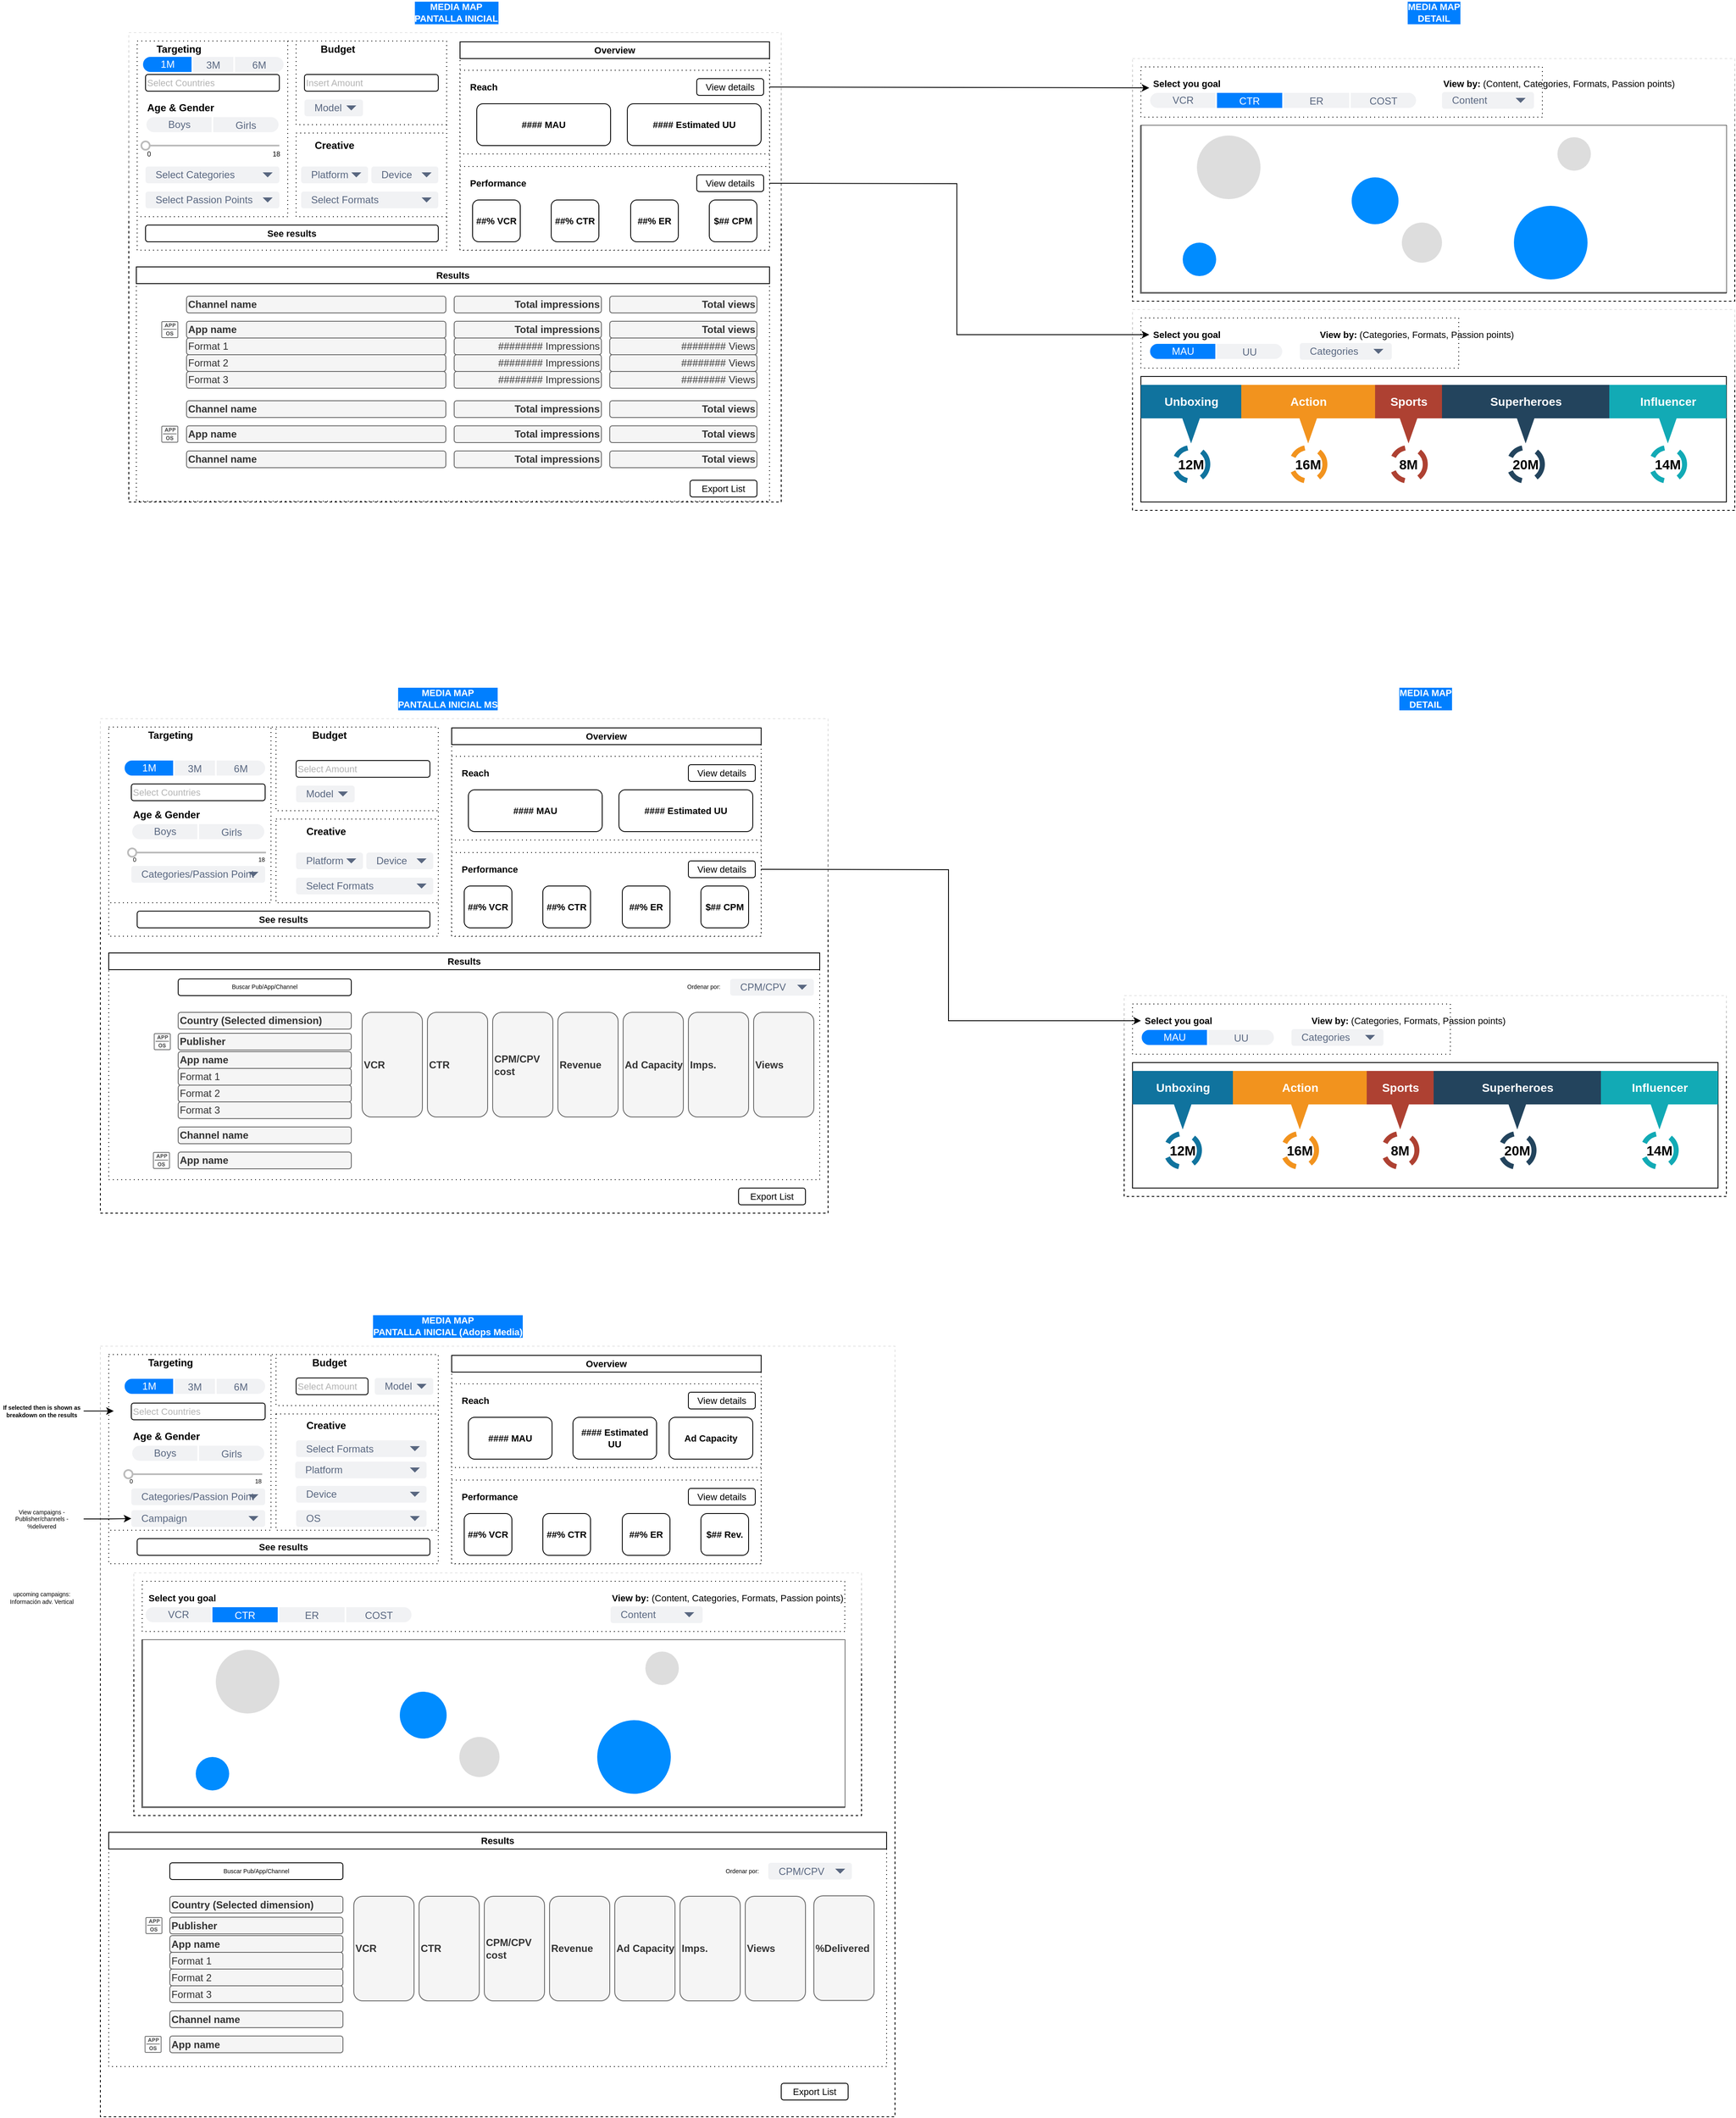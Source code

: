 <mxfile version="14.5.3" type="github">
  <diagram id="piDafpqhtRUU5qUU-vj8" name="Page-1">
    <mxGraphModel dx="2009" dy="873" grid="1" gridSize="10" guides="1" tooltips="1" connect="1" arrows="1" fold="1" page="1" pageScale="1" pageWidth="1169" pageHeight="827" math="0" shadow="0">
      <root>
        <mxCell id="0" />
        <mxCell id="1" parent="0" />
        <mxCell id="XNxFbxEp6ZjMJnEJpbLS-188" value="" style="whiteSpace=wrap;html=1;rounded=0;shadow=0;glass=1;dashed=1;sketch=0;strokeColor=#000000;fontSize=11;fontColor=#000000;align=center;" parent="1" vertex="1">
          <mxGeometry x="1394" y="170" width="720" height="290" as="geometry" />
        </mxCell>
        <mxCell id="XNxFbxEp6ZjMJnEJpbLS-187" value="" style="whiteSpace=wrap;html=1;rounded=0;shadow=0;glass=1;dashed=1;sketch=0;strokeColor=#000000;fontSize=11;fontColor=#000000;align=center;" parent="1" vertex="1">
          <mxGeometry x="1394" y="470" width="720" height="240" as="geometry" />
        </mxCell>
        <mxCell id="XNxFbxEp6ZjMJnEJpbLS-186" value="" style="whiteSpace=wrap;html=1;rounded=0;shadow=0;glass=1;dashed=1;sketch=0;strokeColor=#000000;fontSize=11;fontColor=#000000;align=center;" parent="1" vertex="1">
          <mxGeometry x="194" y="139" width="780" height="561" as="geometry" />
        </mxCell>
        <mxCell id="XNxFbxEp6ZjMJnEJpbLS-168" value="" style="rounded=0;whiteSpace=wrap;html=1;align=left;dashed=1;dashPattern=1 4;" parent="1" vertex="1">
          <mxGeometry x="1404" y="480" width="380" height="60" as="geometry" />
        </mxCell>
        <mxCell id="XNxFbxEp6ZjMJnEJpbLS-166" value="" style="rounded=0;whiteSpace=wrap;html=1;align=left;dashed=1;dashPattern=1 4;" parent="1" vertex="1">
          <mxGeometry x="1404" y="180" width="480" height="60" as="geometry" />
        </mxCell>
        <mxCell id="XNxFbxEp6ZjMJnEJpbLS-144" value="" style="rounded=0;whiteSpace=wrap;html=1;align=left;dashed=1;dashPattern=1 4;" parent="1" vertex="1">
          <mxGeometry x="204" y="149" width="370" height="250" as="geometry" />
        </mxCell>
        <mxCell id="XNxFbxEp6ZjMJnEJpbLS-14" value="" style="rounded=0;whiteSpace=wrap;html=1;align=left;dashed=1;dashPattern=1 4;" parent="1" vertex="1">
          <mxGeometry x="394" y="259" width="180" height="100" as="geometry" />
        </mxCell>
        <mxCell id="XNxFbxEp6ZjMJnEJpbLS-13" value="" style="rounded=0;whiteSpace=wrap;html=1;align=left;dashed=1;dashPattern=1 4;" parent="1" vertex="1">
          <mxGeometry x="204" y="149" width="180" height="210" as="geometry" />
        </mxCell>
        <mxCell id="XNxFbxEp6ZjMJnEJpbLS-12" value="" style="rounded=0;whiteSpace=wrap;html=1;align=left;dashed=1;dashPattern=1 4;" parent="1" vertex="1">
          <mxGeometry x="394" y="149" width="180" height="100" as="geometry" />
        </mxCell>
        <mxCell id="XNxFbxEp6ZjMJnEJpbLS-1" value="&lt;b&gt;Targeting&lt;/b&gt;" style="text;html=1;strokeColor=none;fillColor=none;align=center;verticalAlign=middle;whiteSpace=wrap;rounded=0;" parent="1" vertex="1">
          <mxGeometry x="214" y="149" width="80" height="20" as="geometry" />
        </mxCell>
        <mxCell id="XNxFbxEp6ZjMJnEJpbLS-2" value="Select Countries" style="text;html=1;fillColor=none;align=left;verticalAlign=middle;whiteSpace=wrap;rounded=1;strokeColor=#000000;fontColor=#B3B3B3;fontSize=11;" parent="1" vertex="1">
          <mxGeometry x="214" y="189" width="160" height="20" as="geometry" />
        </mxCell>
        <mxCell id="XNxFbxEp6ZjMJnEJpbLS-7" value="&lt;b&gt;Budget&lt;/b&gt;" style="text;html=1;strokeColor=none;fillColor=none;align=center;verticalAlign=middle;whiteSpace=wrap;rounded=0;" parent="1" vertex="1">
          <mxGeometry x="404" y="149" width="80" height="20" as="geometry" />
        </mxCell>
        <mxCell id="XNxFbxEp6ZjMJnEJpbLS-8" value="&lt;b&gt;Creative&lt;/b&gt;" style="text;html=1;strokeColor=none;fillColor=none;align=center;verticalAlign=middle;whiteSpace=wrap;rounded=0;" parent="1" vertex="1">
          <mxGeometry x="400" y="264" width="80" height="20" as="geometry" />
        </mxCell>
        <mxCell id="XNxFbxEp6ZjMJnEJpbLS-9" value="Insert Amount" style="text;html=1;fillColor=none;align=left;verticalAlign=middle;whiteSpace=wrap;rounded=1;strokeColor=#000000;fontStyle=0;fontColor=#B3B3B3;fontSize=11;glass=1;shadow=0;sketch=0;" parent="1" vertex="1">
          <mxGeometry x="404" y="189" width="160" height="20" as="geometry" />
        </mxCell>
        <mxCell id="XNxFbxEp6ZjMJnEJpbLS-24" value="Model" style="rounded=1;fillColor=#F1F2F4;strokeColor=none;html=1;fontColor=#596780;align=left;fontSize=12;spacingLeft=10" parent="1" vertex="1">
          <mxGeometry x="404" y="219" width="70" height="20" as="geometry" />
        </mxCell>
        <mxCell id="XNxFbxEp6ZjMJnEJpbLS-25" value="" style="shape=triangle;direction=south;fillColor=#596780;strokeColor=none;html=1" parent="XNxFbxEp6ZjMJnEJpbLS-24" vertex="1">
          <mxGeometry x="1" y="0.5" width="12" height="6" relative="1" as="geometry">
            <mxPoint x="-20" y="-3" as="offset" />
          </mxGeometry>
        </mxCell>
        <mxCell id="XNxFbxEp6ZjMJnEJpbLS-26" value="Select Formats" style="rounded=1;fillColor=#F1F2F4;strokeColor=none;html=1;fontColor=#596780;align=left;fontSize=12;spacingLeft=10" parent="1" vertex="1">
          <mxGeometry x="400" y="329" width="164" height="20" as="geometry" />
        </mxCell>
        <mxCell id="XNxFbxEp6ZjMJnEJpbLS-27" value="" style="shape=triangle;direction=south;fillColor=#596780;strokeColor=none;html=1" parent="XNxFbxEp6ZjMJnEJpbLS-26" vertex="1">
          <mxGeometry x="1" y="0.5" width="12" height="6" relative="1" as="geometry">
            <mxPoint x="-20" y="-3" as="offset" />
          </mxGeometry>
        </mxCell>
        <mxCell id="XNxFbxEp6ZjMJnEJpbLS-36" value="Select Categories" style="rounded=1;fillColor=#F1F2F4;strokeColor=none;html=1;fontColor=#596780;align=left;fontSize=12;spacingLeft=10" parent="1" vertex="1">
          <mxGeometry x="214" y="299" width="160" height="20" as="geometry" />
        </mxCell>
        <mxCell id="XNxFbxEp6ZjMJnEJpbLS-37" value="" style="shape=triangle;direction=south;fillColor=#596780;strokeColor=none;html=1" parent="XNxFbxEp6ZjMJnEJpbLS-36" vertex="1">
          <mxGeometry x="1" y="0.5" width="12" height="6" relative="1" as="geometry">
            <mxPoint x="-20" y="-3" as="offset" />
          </mxGeometry>
        </mxCell>
        <mxCell id="XNxFbxEp6ZjMJnEJpbLS-38" value="Select Passion Points" style="rounded=1;fillColor=#F1F2F4;strokeColor=none;html=1;fontColor=#596780;align=left;fontSize=12;spacingLeft=10" parent="1" vertex="1">
          <mxGeometry x="214" y="329" width="160" height="20" as="geometry" />
        </mxCell>
        <mxCell id="XNxFbxEp6ZjMJnEJpbLS-39" value="" style="shape=triangle;direction=south;fillColor=#596780;strokeColor=none;html=1" parent="XNxFbxEp6ZjMJnEJpbLS-38" vertex="1">
          <mxGeometry x="1" y="0.5" width="12" height="6" relative="1" as="geometry">
            <mxPoint x="-20" y="-3" as="offset" />
          </mxGeometry>
        </mxCell>
        <mxCell id="XNxFbxEp6ZjMJnEJpbLS-40" value="" style="strokeWidth=1;shadow=0;dashed=0;align=center;html=1;shape=mxgraph.mockup.rrect;rSize=10;fillColor=#F1F2F4;strokeColor=#ffffff;strokeWidth=2;rounded=1;glass=1;sketch=0;fontSize=10;fontColor=#B3B3B3;" parent="1" vertex="1">
          <mxGeometry x="214" y="239" width="160" height="20" as="geometry" />
        </mxCell>
        <mxCell id="XNxFbxEp6ZjMJnEJpbLS-41" value="Girls" style="rounded=0;fontSize=12;fontColor=#596780;fontStyle=0;fillColor=none;strokeColor=#ffffff;strokeWidth=2;resizeHeight=1;" parent="XNxFbxEp6ZjMJnEJpbLS-40" vertex="1">
          <mxGeometry width="80" height="20" relative="1" as="geometry">
            <mxPoint x="80" as="offset" />
          </mxGeometry>
        </mxCell>
        <mxCell id="XNxFbxEp6ZjMJnEJpbLS-44" value="Boys" style="strokeWidth=1;shadow=0;dashed=0;align=center;html=1;shape=mxgraph.mockup.leftButton;rSize=10;fontSize=12;fontColor=#596780;fontStyle=0;fillColor=none;strokeColor=#ffffff;strokeWidth=2;resizeHeight=1;" parent="XNxFbxEp6ZjMJnEJpbLS-40" vertex="1">
          <mxGeometry width="80" height="20" relative="1" as="geometry" />
        </mxCell>
        <mxCell id="XNxFbxEp6ZjMJnEJpbLS-46" value="" style="dashed=0;verticalLabelPosition=bottom;verticalAlign=top;align=center;shape=mxgraph.gmdl.slider2;barPos=0;strokeColor=#bbbbbb;opacity=100;strokeWidth=2;handleSize=10;shadow=0;rounded=1;glass=1;sketch=0;fontSize=10;fontColor=#B3B3B3;" parent="1" vertex="1">
          <mxGeometry x="214" y="269" width="160" height="10" as="geometry" />
        </mxCell>
        <mxCell id="XNxFbxEp6ZjMJnEJpbLS-47" value="Age &amp;amp; Gender" style="text;html=1;fillColor=none;align=left;verticalAlign=middle;whiteSpace=wrap;rounded=1;fontStyle=1" parent="1" vertex="1">
          <mxGeometry x="214" y="219" width="160" height="20" as="geometry" />
        </mxCell>
        <mxCell id="XNxFbxEp6ZjMJnEJpbLS-48" value="0" style="text;html=1;fillColor=none;align=left;verticalAlign=middle;whiteSpace=wrap;rounded=1;fontSize=8;" parent="1" vertex="1">
          <mxGeometry x="214" y="279" width="10" height="10" as="geometry" />
        </mxCell>
        <mxCell id="XNxFbxEp6ZjMJnEJpbLS-49" value="18" style="text;html=1;fillColor=none;align=left;verticalAlign=middle;whiteSpace=wrap;rounded=1;fontSize=8;" parent="1" vertex="1">
          <mxGeometry x="364" y="279" width="10" height="10" as="geometry" />
        </mxCell>
        <mxCell id="XNxFbxEp6ZjMJnEJpbLS-53" value="Platform" style="rounded=1;fillColor=#F1F2F4;strokeColor=none;html=1;fontColor=#596780;align=left;fontSize=12;spacingLeft=10" parent="1" vertex="1">
          <mxGeometry x="400" y="299" width="80" height="20" as="geometry" />
        </mxCell>
        <mxCell id="XNxFbxEp6ZjMJnEJpbLS-54" value="" style="shape=triangle;direction=south;fillColor=#596780;strokeColor=none;html=1" parent="XNxFbxEp6ZjMJnEJpbLS-53" vertex="1">
          <mxGeometry x="1" y="0.5" width="12" height="6" relative="1" as="geometry">
            <mxPoint x="-20" y="-3" as="offset" />
          </mxGeometry>
        </mxCell>
        <mxCell id="XNxFbxEp6ZjMJnEJpbLS-55" value="Device" style="rounded=1;fillColor=#F1F2F4;strokeColor=none;html=1;fontColor=#596780;align=left;fontSize=12;spacingLeft=10" parent="1" vertex="1">
          <mxGeometry x="484" y="299" width="80" height="20" as="geometry" />
        </mxCell>
        <mxCell id="XNxFbxEp6ZjMJnEJpbLS-56" value="" style="shape=triangle;direction=south;fillColor=#596780;strokeColor=none;html=1" parent="XNxFbxEp6ZjMJnEJpbLS-55" vertex="1">
          <mxGeometry x="1" y="0.5" width="12" height="6" relative="1" as="geometry">
            <mxPoint x="-20" y="-3" as="offset" />
          </mxGeometry>
        </mxCell>
        <mxCell id="XNxFbxEp6ZjMJnEJpbLS-66" value="" style="rounded=0;whiteSpace=wrap;html=1;align=left;dashed=1;dashPattern=1 4;" parent="1" vertex="1">
          <mxGeometry x="203" y="439" width="757" height="260" as="geometry" />
        </mxCell>
        <mxCell id="XNxFbxEp6ZjMJnEJpbLS-73" value="Channel name" style="text;html=1;fillColor=#f5f5f5;align=left;verticalAlign=middle;whiteSpace=wrap;rounded=1;strokeColor=#666666;fontColor=#333333;fontStyle=1" parent="1" vertex="1">
          <mxGeometry x="263" y="454" width="310" height="20" as="geometry" />
        </mxCell>
        <mxCell id="XNxFbxEp6ZjMJnEJpbLS-74" value="App name" style="text;html=1;fillColor=#f5f5f5;align=left;verticalAlign=middle;whiteSpace=wrap;rounded=1;strokeColor=#666666;fontColor=#333333;fontStyle=1" parent="1" vertex="1">
          <mxGeometry x="263" y="484" width="310" height="20" as="geometry" />
        </mxCell>
        <mxCell id="XNxFbxEp6ZjMJnEJpbLS-75" value="Channel name" style="text;html=1;fillColor=#f5f5f5;align=left;verticalAlign=middle;whiteSpace=wrap;rounded=1;strokeColor=#666666;fontColor=#333333;fontStyle=1" parent="1" vertex="1">
          <mxGeometry x="263" y="579" width="310" height="20" as="geometry" />
        </mxCell>
        <mxCell id="XNxFbxEp6ZjMJnEJpbLS-76" value="App name" style="text;html=1;fillColor=#f5f5f5;align=left;verticalAlign=middle;whiteSpace=wrap;rounded=1;strokeColor=#666666;fontColor=#333333;fontStyle=1" parent="1" vertex="1">
          <mxGeometry x="263" y="609" width="310" height="20" as="geometry" />
        </mxCell>
        <mxCell id="XNxFbxEp6ZjMJnEJpbLS-81" value="Channel name" style="text;html=1;fillColor=#f5f5f5;align=left;verticalAlign=middle;whiteSpace=wrap;rounded=1;strokeColor=#666666;fontColor=#333333;fontStyle=1" parent="1" vertex="1">
          <mxGeometry x="263" y="639" width="310" height="20" as="geometry" />
        </mxCell>
        <mxCell id="XNxFbxEp6ZjMJnEJpbLS-86" value="" style="pointerEvents=1;shadow=0;dashed=0;html=1;strokeColor=none;fillColor=#434445;aspect=fixed;labelPosition=center;verticalLabelPosition=bottom;verticalAlign=top;align=center;outlineConnect=0;shape=mxgraph.vvd.app;rounded=1;glass=1;dashPattern=1 4;sketch=0;fontSize=8;fontColor=#000000;" parent="1" vertex="1">
          <mxGeometry x="233" y="484" width="20" height="20" as="geometry" />
        </mxCell>
        <mxCell id="XNxFbxEp6ZjMJnEJpbLS-90" value="" style="shape=image;html=1;verticalAlign=top;verticalLabelPosition=bottom;labelBackgroundColor=#ffffff;imageAspect=0;aspect=fixed;image=https://cdn4.iconfinder.com/data/icons/ionicons/512/icon-social-youtube-outline-128.png;rounded=1;shadow=0;glass=1;dashed=1;dashPattern=1 4;sketch=0;strokeColor=#000000;fontSize=8;fontColor=#000000;align=left;" parent="1" vertex="1">
          <mxGeometry x="233" y="454" width="20" height="20" as="geometry" />
        </mxCell>
        <mxCell id="XNxFbxEp6ZjMJnEJpbLS-92" value="" style="pointerEvents=1;shadow=0;dashed=0;html=1;strokeColor=none;fillColor=#434445;aspect=fixed;labelPosition=center;verticalLabelPosition=bottom;verticalAlign=top;align=center;outlineConnect=0;shape=mxgraph.vvd.app;rounded=1;glass=1;dashPattern=1 4;sketch=0;fontSize=8;fontColor=#000000;" parent="1" vertex="1">
          <mxGeometry x="233" y="609" width="20" height="20" as="geometry" />
        </mxCell>
        <mxCell id="XNxFbxEp6ZjMJnEJpbLS-93" value="" style="shape=image;html=1;verticalAlign=top;verticalLabelPosition=bottom;labelBackgroundColor=#ffffff;imageAspect=0;aspect=fixed;image=https://cdn4.iconfinder.com/data/icons/ionicons/512/icon-social-youtube-outline-128.png;rounded=1;shadow=0;glass=1;dashed=1;dashPattern=1 4;sketch=0;strokeColor=#000000;fontSize=8;fontColor=#000000;align=left;" parent="1" vertex="1">
          <mxGeometry x="233" y="579" width="20" height="20" as="geometry" />
        </mxCell>
        <mxCell id="XNxFbxEp6ZjMJnEJpbLS-95" value="" style="shape=image;html=1;verticalAlign=top;verticalLabelPosition=bottom;labelBackgroundColor=#ffffff;imageAspect=0;aspect=fixed;image=https://cdn4.iconfinder.com/data/icons/ionicons/512/icon-social-youtube-outline-128.png;rounded=1;shadow=0;glass=1;dashed=1;dashPattern=1 4;sketch=0;strokeColor=#000000;fontSize=8;fontColor=#000000;align=left;" parent="1" vertex="1">
          <mxGeometry x="233" y="639" width="20" height="20" as="geometry" />
        </mxCell>
        <mxCell id="XNxFbxEp6ZjMJnEJpbLS-104" value="Format 1" style="text;html=1;fillColor=#f5f5f5;align=left;verticalAlign=middle;whiteSpace=wrap;rounded=1;strokeColor=#666666;fontColor=#333333;" parent="1" vertex="1">
          <mxGeometry x="263" y="504" width="310" height="20" as="geometry" />
        </mxCell>
        <mxCell id="XNxFbxEp6ZjMJnEJpbLS-105" value="Format 2" style="text;html=1;fillColor=#f5f5f5;align=left;verticalAlign=middle;whiteSpace=wrap;rounded=1;strokeColor=#666666;fontColor=#333333;" parent="1" vertex="1">
          <mxGeometry x="263" y="524" width="310" height="20" as="geometry" />
        </mxCell>
        <mxCell id="XNxFbxEp6ZjMJnEJpbLS-106" value="Format 3" style="text;html=1;fillColor=#f5f5f5;align=left;verticalAlign=middle;whiteSpace=wrap;rounded=1;strokeColor=#666666;fontColor=#333333;" parent="1" vertex="1">
          <mxGeometry x="263" y="544" width="310" height="20" as="geometry" />
        </mxCell>
        <mxCell id="XNxFbxEp6ZjMJnEJpbLS-107" value="" style="shape=image;html=1;verticalAlign=top;verticalLabelPosition=bottom;labelBackgroundColor=#ffffff;imageAspect=0;aspect=fixed;image=https://cdn0.iconfinder.com/data/icons/mobile-basic-vol-1/32/Circle_Plus-128.png;rounded=1;shadow=0;glass=1;dashed=1;dashPattern=1 4;sketch=0;strokeColor=#000000;fontSize=8;fontColor=#000000;align=left;" parent="1" vertex="1">
          <mxGeometry x="207" y="454" width="20" height="20" as="geometry" />
        </mxCell>
        <mxCell id="XNxFbxEp6ZjMJnEJpbLS-108" value="" style="shape=image;html=1;verticalAlign=top;verticalLabelPosition=bottom;labelBackgroundColor=#ffffff;imageAspect=0;aspect=fixed;image=https://cdn0.iconfinder.com/data/icons/mobile-basic-vol-1/32/Circle_Minus-128.png;rounded=1;shadow=0;glass=1;dashed=1;dashPattern=1 4;sketch=0;strokeColor=#000000;fontSize=8;fontColor=#000000;align=left;" parent="1" vertex="1">
          <mxGeometry x="207" y="484" width="20" height="20" as="geometry" />
        </mxCell>
        <mxCell id="XNxFbxEp6ZjMJnEJpbLS-109" value="" style="shape=image;html=1;verticalAlign=top;verticalLabelPosition=bottom;labelBackgroundColor=#ffffff;imageAspect=0;aspect=fixed;image=https://cdn0.iconfinder.com/data/icons/mobile-basic-vol-1/32/Circle_Plus-128.png;rounded=1;shadow=0;glass=1;dashed=1;dashPattern=1 4;sketch=0;strokeColor=#000000;fontSize=8;fontColor=#000000;align=left;" parent="1" vertex="1">
          <mxGeometry x="207" y="579" width="20" height="20" as="geometry" />
        </mxCell>
        <mxCell id="XNxFbxEp6ZjMJnEJpbLS-110" value="" style="shape=image;html=1;verticalAlign=top;verticalLabelPosition=bottom;labelBackgroundColor=#ffffff;imageAspect=0;aspect=fixed;image=https://cdn0.iconfinder.com/data/icons/mobile-basic-vol-1/32/Circle_Plus-128.png;rounded=1;shadow=0;glass=1;dashed=1;dashPattern=1 4;sketch=0;strokeColor=#000000;fontSize=8;fontColor=#000000;align=left;" parent="1" vertex="1">
          <mxGeometry x="207" y="609" width="20" height="20" as="geometry" />
        </mxCell>
        <mxCell id="XNxFbxEp6ZjMJnEJpbLS-111" value="" style="shape=image;html=1;verticalAlign=top;verticalLabelPosition=bottom;labelBackgroundColor=#ffffff;imageAspect=0;aspect=fixed;image=https://cdn0.iconfinder.com/data/icons/mobile-basic-vol-1/32/Circle_Plus-128.png;rounded=1;shadow=0;glass=1;dashed=1;dashPattern=1 4;sketch=0;strokeColor=#000000;fontSize=8;fontColor=#000000;align=left;" parent="1" vertex="1">
          <mxGeometry x="207" y="639" width="20" height="20" as="geometry" />
        </mxCell>
        <mxCell id="XNxFbxEp6ZjMJnEJpbLS-112" value="######## Impressions" style="text;html=1;fillColor=#f5f5f5;align=right;verticalAlign=middle;whiteSpace=wrap;rounded=1;strokeColor=#666666;fontColor=#333333;" parent="1" vertex="1">
          <mxGeometry x="583" y="504" width="176" height="20" as="geometry" />
        </mxCell>
        <mxCell id="XNxFbxEp6ZjMJnEJpbLS-113" value="######## Views" style="text;html=1;fillColor=#f5f5f5;align=right;verticalAlign=middle;whiteSpace=wrap;rounded=1;strokeColor=#666666;fontColor=#333333;" parent="1" vertex="1">
          <mxGeometry x="769" y="504" width="176" height="20" as="geometry" />
        </mxCell>
        <mxCell id="XNxFbxEp6ZjMJnEJpbLS-114" value="######## Impressions" style="text;html=1;fillColor=#f5f5f5;align=right;verticalAlign=middle;whiteSpace=wrap;rounded=1;strokeColor=#666666;fontColor=#333333;" parent="1" vertex="1">
          <mxGeometry x="583" y="524" width="176" height="20" as="geometry" />
        </mxCell>
        <mxCell id="XNxFbxEp6ZjMJnEJpbLS-115" value="######## Views" style="text;html=1;fillColor=#f5f5f5;align=right;verticalAlign=middle;whiteSpace=wrap;rounded=1;strokeColor=#666666;fontColor=#333333;" parent="1" vertex="1">
          <mxGeometry x="769" y="524" width="176" height="20" as="geometry" />
        </mxCell>
        <mxCell id="XNxFbxEp6ZjMJnEJpbLS-116" value="######## Impressions" style="text;html=1;fillColor=#f5f5f5;align=right;verticalAlign=middle;whiteSpace=wrap;rounded=1;strokeColor=#666666;fontColor=#333333;" parent="1" vertex="1">
          <mxGeometry x="583" y="544" width="176" height="20" as="geometry" />
        </mxCell>
        <mxCell id="XNxFbxEp6ZjMJnEJpbLS-117" value="######## Views" style="text;html=1;fillColor=#f5f5f5;align=right;verticalAlign=middle;whiteSpace=wrap;rounded=1;strokeColor=#666666;fontColor=#333333;" parent="1" vertex="1">
          <mxGeometry x="769" y="544" width="176" height="20" as="geometry" />
        </mxCell>
        <mxCell id="XNxFbxEp6ZjMJnEJpbLS-118" value="Total impressions" style="text;html=1;fillColor=#f5f5f5;align=right;verticalAlign=middle;whiteSpace=wrap;rounded=1;strokeColor=#666666;fontColor=#333333;fontStyle=1" parent="1" vertex="1">
          <mxGeometry x="583" y="484" width="176" height="20" as="geometry" />
        </mxCell>
        <mxCell id="XNxFbxEp6ZjMJnEJpbLS-119" value="Total views" style="text;html=1;fillColor=#f5f5f5;align=right;verticalAlign=middle;whiteSpace=wrap;rounded=1;strokeColor=#666666;fontColor=#333333;fontStyle=1" parent="1" vertex="1">
          <mxGeometry x="769" y="484" width="176" height="20" as="geometry" />
        </mxCell>
        <mxCell id="XNxFbxEp6ZjMJnEJpbLS-120" value="Total impressions" style="text;html=1;fillColor=#f5f5f5;align=right;verticalAlign=middle;whiteSpace=wrap;rounded=1;strokeColor=#666666;fontColor=#333333;fontStyle=1" parent="1" vertex="1">
          <mxGeometry x="583" y="454" width="176" height="20" as="geometry" />
        </mxCell>
        <mxCell id="XNxFbxEp6ZjMJnEJpbLS-121" value="Total views" style="text;html=1;fillColor=#f5f5f5;align=right;verticalAlign=middle;whiteSpace=wrap;rounded=1;strokeColor=#666666;fontColor=#333333;fontStyle=1" parent="1" vertex="1">
          <mxGeometry x="769" y="454" width="176" height="20" as="geometry" />
        </mxCell>
        <mxCell id="XNxFbxEp6ZjMJnEJpbLS-122" value="Total impressions" style="text;html=1;fillColor=#f5f5f5;align=right;verticalAlign=middle;whiteSpace=wrap;rounded=1;strokeColor=#666666;fontColor=#333333;fontStyle=1" parent="1" vertex="1">
          <mxGeometry x="583" y="579" width="176" height="20" as="geometry" />
        </mxCell>
        <mxCell id="XNxFbxEp6ZjMJnEJpbLS-123" value="Total views" style="text;html=1;fillColor=#f5f5f5;align=right;verticalAlign=middle;whiteSpace=wrap;rounded=1;strokeColor=#666666;fontColor=#333333;fontStyle=1" parent="1" vertex="1">
          <mxGeometry x="769" y="579" width="176" height="20" as="geometry" />
        </mxCell>
        <mxCell id="XNxFbxEp6ZjMJnEJpbLS-124" value="Total impressions" style="text;html=1;fillColor=#f5f5f5;align=right;verticalAlign=middle;whiteSpace=wrap;rounded=1;strokeColor=#666666;fontColor=#333333;fontStyle=1" parent="1" vertex="1">
          <mxGeometry x="583" y="609" width="176" height="20" as="geometry" />
        </mxCell>
        <mxCell id="XNxFbxEp6ZjMJnEJpbLS-125" value="Total views" style="text;html=1;fillColor=#f5f5f5;align=right;verticalAlign=middle;whiteSpace=wrap;rounded=1;strokeColor=#666666;fontColor=#333333;fontStyle=1" parent="1" vertex="1">
          <mxGeometry x="769" y="609" width="176" height="20" as="geometry" />
        </mxCell>
        <mxCell id="XNxFbxEp6ZjMJnEJpbLS-126" value="Total impressions" style="text;html=1;fillColor=#f5f5f5;align=right;verticalAlign=middle;whiteSpace=wrap;rounded=1;strokeColor=#666666;fontColor=#333333;fontStyle=1" parent="1" vertex="1">
          <mxGeometry x="583" y="639" width="176" height="20" as="geometry" />
        </mxCell>
        <mxCell id="XNxFbxEp6ZjMJnEJpbLS-127" value="Total views" style="text;html=1;fillColor=#f5f5f5;align=right;verticalAlign=middle;whiteSpace=wrap;rounded=1;strokeColor=#666666;fontColor=#333333;fontStyle=1" parent="1" vertex="1">
          <mxGeometry x="769" y="639" width="176" height="20" as="geometry" />
        </mxCell>
        <mxCell id="XNxFbxEp6ZjMJnEJpbLS-204" style="edgeStyle=orthogonalEdgeStyle;rounded=0;orthogonalLoop=1;jettySize=auto;html=1;entryX=0;entryY=0.75;entryDx=0;entryDy=0;fontSize=11;fontColor=#FFFFFF;" parent="1" target="XNxFbxEp6ZjMJnEJpbLS-147" edge="1">
          <mxGeometry relative="1" as="geometry">
            <mxPoint x="953.0" y="204.0" as="sourcePoint" />
          </mxGeometry>
        </mxCell>
        <mxCell id="XNxFbxEp6ZjMJnEJpbLS-179" style="edgeStyle=orthogonalEdgeStyle;rounded=0;orthogonalLoop=1;jettySize=auto;html=1;entryX=0;entryY=0.5;entryDx=0;entryDy=0;fontSize=11;fontColor=#000000;" parent="1" target="XNxFbxEp6ZjMJnEJpbLS-169" edge="1">
          <mxGeometry relative="1" as="geometry">
            <mxPoint x="953.0" y="319" as="sourcePoint" />
          </mxGeometry>
        </mxCell>
        <mxCell id="XNxFbxEp6ZjMJnEJpbLS-142" value="&lt;span&gt;Export List&lt;/span&gt;" style="text;html=1;fillColor=none;align=center;verticalAlign=middle;whiteSpace=wrap;rounded=1;fontStyle=0;fontSize=11;glass=1;shadow=0;sketch=0;strokeColor=#000000;" parent="1" vertex="1">
          <mxGeometry x="865" y="674" width="80" height="20" as="geometry" />
        </mxCell>
        <mxCell id="XNxFbxEp6ZjMJnEJpbLS-143" value="&lt;b&gt;&lt;font color=&quot;#000000&quot;&gt;See results&lt;/font&gt;&lt;/b&gt;" style="text;html=1;fillColor=none;align=center;verticalAlign=middle;whiteSpace=wrap;rounded=1;strokeColor=#000000;fontColor=#B3B3B3;fontSize=11;" parent="1" vertex="1">
          <mxGeometry x="214" y="369" width="350" height="20" as="geometry" />
        </mxCell>
        <mxCell id="XNxFbxEp6ZjMJnEJpbLS-147" value="&lt;span&gt;Select you goal&lt;/span&gt;" style="text;html=1;fillColor=none;align=center;verticalAlign=middle;whiteSpace=wrap;rounded=0;fontStyle=1;fontSize=11;glass=1;shadow=0;sketch=0;" parent="1" vertex="1">
          <mxGeometry x="1414" y="190" width="90" height="20" as="geometry" />
        </mxCell>
        <mxCell id="XNxFbxEp6ZjMJnEJpbLS-153" value="" style="strokeWidth=1;shadow=0;dashed=0;align=center;html=1;shape=mxgraph.mockup.rrect;rSize=10;fillColor=#F1F2F4;strokeColor=#ffffff;strokeWidth=2;rounded=1;glass=1;sketch=0;fontSize=10;fontColor=#B3B3B3;" parent="1" vertex="1">
          <mxGeometry x="1414" y="210" width="320" height="20" as="geometry" />
        </mxCell>
        <mxCell id="XNxFbxEp6ZjMJnEJpbLS-154" value="CTR" style="rounded=0;fontSize=12;fontStyle=0;strokeColor=#ffffff;strokeWidth=2;resizeHeight=1;labelBackgroundColor=#007FFF;fillColor=#007FFF;fontColor=#FFFFFF;" parent="XNxFbxEp6ZjMJnEJpbLS-153" vertex="1">
          <mxGeometry width="80" height="20" relative="1" as="geometry">
            <mxPoint x="80" as="offset" />
          </mxGeometry>
        </mxCell>
        <mxCell id="XNxFbxEp6ZjMJnEJpbLS-155" value="VCR" style="strokeWidth=1;shadow=0;dashed=0;align=center;html=1;shape=mxgraph.mockup.leftButton;rSize=10;fontSize=12;fontColor=#596780;fontStyle=0;fillColor=none;strokeColor=#ffffff;strokeWidth=2;resizeHeight=1;" parent="XNxFbxEp6ZjMJnEJpbLS-153" vertex="1">
          <mxGeometry width="80" height="20" relative="1" as="geometry" />
        </mxCell>
        <mxCell id="XNxFbxEp6ZjMJnEJpbLS-156" value="ER" style="rounded=0;fontSize=12;fontColor=#596780;fontStyle=0;fillColor=none;strokeColor=#ffffff;strokeWidth=2;resizeHeight=1;" parent="XNxFbxEp6ZjMJnEJpbLS-153" vertex="1">
          <mxGeometry x="160" width="80" height="20" as="geometry" />
        </mxCell>
        <mxCell id="XNxFbxEp6ZjMJnEJpbLS-158" value="&lt;b&gt;View by:&lt;/b&gt; (Content, Categories, Formats, Passion points)" style="text;html=1;fillColor=none;align=center;verticalAlign=middle;whiteSpace=wrap;rounded=0;fontStyle=0;fontSize=11;glass=1;shadow=0;sketch=0;" parent="1" vertex="1">
          <mxGeometry x="1764" y="190" width="280" height="20" as="geometry" />
        </mxCell>
        <mxCell id="XNxFbxEp6ZjMJnEJpbLS-159" value="Content" style="rounded=1;fillColor=#F1F2F4;strokeColor=none;html=1;fontColor=#596780;align=left;fontSize=12;spacingLeft=10" parent="1" vertex="1">
          <mxGeometry x="1764" y="210" width="110" height="20" as="geometry" />
        </mxCell>
        <mxCell id="XNxFbxEp6ZjMJnEJpbLS-160" value="" style="shape=triangle;direction=south;fillColor=#596780;strokeColor=none;html=1" parent="XNxFbxEp6ZjMJnEJpbLS-159" vertex="1">
          <mxGeometry x="1" y="0.5" width="12" height="6" relative="1" as="geometry">
            <mxPoint x="-22" y="-3" as="offset" />
          </mxGeometry>
        </mxCell>
        <mxCell id="XNxFbxEp6ZjMJnEJpbLS-163" value="" style="verticalLabelPosition=bottom;verticalAlign=top;html=1;shape=mxgraph.basic.rect;fillColor2=none;strokeWidth=1;size=20;indent=5;rounded=0;shadow=0;glass=1;sketch=0;fontSize=11;fontColor=#000000;align=center;" parent="1" vertex="1">
          <mxGeometry x="1404" y="250" width="700" height="200" as="geometry" />
        </mxCell>
        <mxCell id="XNxFbxEp6ZjMJnEJpbLS-169" value="&lt;span&gt;Select you goal&lt;/span&gt;" style="text;html=1;fillColor=none;align=center;verticalAlign=middle;whiteSpace=wrap;rounded=0;fontStyle=1;fontSize=11;glass=1;shadow=0;sketch=0;" parent="1" vertex="1">
          <mxGeometry x="1414" y="490" width="90" height="20" as="geometry" />
        </mxCell>
        <mxCell id="XNxFbxEp6ZjMJnEJpbLS-170" value="" style="strokeWidth=1;shadow=0;dashed=0;align=center;html=1;shape=mxgraph.mockup.rrect;rSize=10;fillColor=#F1F2F4;strokeColor=#ffffff;strokeWidth=2;rounded=1;glass=1;sketch=0;fontSize=10;fontColor=#B3B3B3;" parent="1" vertex="1">
          <mxGeometry x="1414" y="510" width="160" height="20" as="geometry" />
        </mxCell>
        <mxCell id="XNxFbxEp6ZjMJnEJpbLS-171" value="UU" style="rounded=0;fontSize=12;fontColor=#596780;fontStyle=0;fillColor=none;strokeColor=#ffffff;strokeWidth=2;resizeHeight=1;" parent="XNxFbxEp6ZjMJnEJpbLS-170" vertex="1">
          <mxGeometry width="80" height="20" relative="1" as="geometry">
            <mxPoint x="80" as="offset" />
          </mxGeometry>
        </mxCell>
        <mxCell id="XNxFbxEp6ZjMJnEJpbLS-172" value="&lt;font color=&quot;#ffffff&quot;&gt;MAU&lt;/font&gt;" style="strokeWidth=1;shadow=0;dashed=0;align=center;html=1;shape=mxgraph.mockup.leftButton;rSize=10;fontSize=12;fontColor=#596780;fontStyle=0;strokeColor=#ffffff;strokeWidth=2;resizeHeight=1;fillColor=#007FFF;" parent="XNxFbxEp6ZjMJnEJpbLS-170" vertex="1">
          <mxGeometry width="80" height="20" relative="1" as="geometry" />
        </mxCell>
        <mxCell id="XNxFbxEp6ZjMJnEJpbLS-174" value="&lt;b&gt;View by:&lt;/b&gt;&amp;nbsp;(Categories, Formats, Passion points)" style="text;html=1;fillColor=none;align=center;verticalAlign=middle;whiteSpace=wrap;rounded=0;fontStyle=0;fontSize=11;glass=1;shadow=0;sketch=0;" parent="1" vertex="1">
          <mxGeometry x="1594" y="490" width="280" height="20" as="geometry" />
        </mxCell>
        <mxCell id="XNxFbxEp6ZjMJnEJpbLS-175" value="Categories" style="rounded=1;fillColor=#F1F2F4;strokeColor=none;html=1;fontColor=#596780;align=left;fontSize=12;spacingLeft=10" parent="1" vertex="1">
          <mxGeometry x="1594" y="510" width="110" height="20" as="geometry" />
        </mxCell>
        <mxCell id="XNxFbxEp6ZjMJnEJpbLS-176" value="" style="shape=triangle;direction=south;fillColor=#596780;strokeColor=none;html=1" parent="XNxFbxEp6ZjMJnEJpbLS-175" vertex="1">
          <mxGeometry x="1" y="0.5" width="12" height="6" relative="1" as="geometry">
            <mxPoint x="-22" y="-3" as="offset" />
          </mxGeometry>
        </mxCell>
        <mxCell id="XNxFbxEp6ZjMJnEJpbLS-177" value="" style="verticalLabelPosition=bottom;verticalAlign=top;html=1;shape=mxgraph.basic.rect;fillColor2=none;strokeWidth=1;size=20;indent=5;rounded=0;shadow=0;glass=1;sketch=0;fontSize=11;fontColor=#000000;align=center;" parent="1" vertex="1">
          <mxGeometry x="1404" y="550" width="700" height="150" as="geometry" />
        </mxCell>
        <mxCell id="XNxFbxEp6ZjMJnEJpbLS-182" value="" style="shape=image;html=1;verticalAlign=top;verticalLabelPosition=bottom;labelBackgroundColor=#ffffff;imageAspect=0;aspect=fixed;image=https://cdn1.iconfinder.com/data/icons/freeline/32/eye_preview_see_seen_view-128.png;rounded=0;shadow=0;glass=1;dashed=1;sketch=0;strokeColor=#000000;fontSize=11;fontColor=#000000;align=center;" parent="1" vertex="1">
          <mxGeometry x="553" y="506.5" width="15" height="15" as="geometry" />
        </mxCell>
        <mxCell id="XNxFbxEp6ZjMJnEJpbLS-184" value="" style="shape=image;html=1;verticalAlign=top;verticalLabelPosition=bottom;labelBackgroundColor=#ffffff;imageAspect=0;aspect=fixed;image=https://cdn1.iconfinder.com/data/icons/freeline/32/eye_preview_see_seen_view-128.png;rounded=0;shadow=0;glass=1;dashed=1;sketch=0;strokeColor=#000000;fontSize=11;fontColor=#000000;align=center;" parent="1" vertex="1">
          <mxGeometry x="553" y="526.5" width="15" height="15" as="geometry" />
        </mxCell>
        <mxCell id="XNxFbxEp6ZjMJnEJpbLS-185" value="" style="shape=image;html=1;verticalAlign=top;verticalLabelPosition=bottom;labelBackgroundColor=#ffffff;imageAspect=0;aspect=fixed;image=https://cdn1.iconfinder.com/data/icons/freeline/32/eye_preview_see_seen_view-128.png;rounded=0;shadow=0;glass=1;dashed=1;sketch=0;strokeColor=#000000;fontSize=11;fontColor=#000000;align=center;" parent="1" vertex="1">
          <mxGeometry x="553" y="546.5" width="15" height="15" as="geometry" />
        </mxCell>
        <mxCell id="XNxFbxEp6ZjMJnEJpbLS-189" value="" style="verticalLabelPosition=bottom;shadow=0;dashed=0;align=center;html=1;verticalAlign=top;strokeWidth=1;shape=mxgraph.mockup.graphics.bubbleChart;strokeColor=none;strokeColor2=none;strokeColor3=#666666;fillColor2=#008cff;fillColor3=#dddddd;rounded=0;glass=1;sketch=0;fontSize=11;fontColor=#000000;" parent="1" vertex="1">
          <mxGeometry x="1404" y="250" width="700" height="200" as="geometry" />
        </mxCell>
        <mxCell id="XNxFbxEp6ZjMJnEJpbLS-200" value="" style="group" parent="1" vertex="1" connectable="0">
          <mxGeometry x="1404" y="560" width="700" height="115" as="geometry" />
        </mxCell>
        <mxCell id="XNxFbxEp6ZjMJnEJpbLS-190" value="Unboxing" style="html=1;shape=mxgraph.infographic.barCallout;dx=60;dy=30;fillColor=#10739E;strokeColor=none;align=center;verticalAlign=top;fontColor=#ffffff;fontSize=14;fontStyle=1;shadow=0;spacingTop=5;rounded=0;glass=1;dashed=1;sketch=0;" parent="XNxFbxEp6ZjMJnEJpbLS-200" vertex="1">
          <mxGeometry width="120" height="70" as="geometry" />
        </mxCell>
        <mxCell id="XNxFbxEp6ZjMJnEJpbLS-191" value="Action" style="html=1;shape=mxgraph.infographic.barCallout;dx=80;dy=30;fillColor=#F2931E;strokeColor=none;align=center;verticalAlign=top;fontColor=#ffffff;fontSize=14;fontStyle=1;shadow=0;spacingTop=5;rounded=0;glass=1;dashed=1;sketch=0;" parent="XNxFbxEp6ZjMJnEJpbLS-200" vertex="1">
          <mxGeometry x="120" width="160" height="70" as="geometry" />
        </mxCell>
        <mxCell id="XNxFbxEp6ZjMJnEJpbLS-192" value="Sports" style="html=1;shape=mxgraph.infographic.barCallout;dx=40;dy=30;fillColor=#AE4132;strokeColor=none;align=center;verticalAlign=top;fontColor=#ffffff;fontSize=14;fontStyle=1;shadow=0;spacingTop=5;rounded=0;glass=1;dashed=1;sketch=0;" parent="XNxFbxEp6ZjMJnEJpbLS-200" vertex="1">
          <mxGeometry x="280" width="80" height="70" as="geometry" />
        </mxCell>
        <mxCell id="XNxFbxEp6ZjMJnEJpbLS-193" value="Superheroes" style="html=1;shape=mxgraph.infographic.barCallout;dx=100;dy=30;fillColor=#23445D;strokeColor=none;align=center;verticalAlign=top;fontColor=#ffffff;fontSize=14;fontStyle=1;shadow=0;spacingTop=5;rounded=0;glass=1;dashed=1;sketch=0;" parent="XNxFbxEp6ZjMJnEJpbLS-200" vertex="1">
          <mxGeometry x="360" width="200" height="70" as="geometry" />
        </mxCell>
        <mxCell id="XNxFbxEp6ZjMJnEJpbLS-194" value="Influencer" style="html=1;shape=mxgraph.infographic.barCallout;dx=70;dy=30;fillColor=#12AAB5;strokeColor=none;align=center;verticalAlign=top;fontColor=#ffffff;fontSize=14;fontStyle=1;shadow=0;spacingTop=5;rounded=0;glass=1;dashed=1;sketch=0;" parent="XNxFbxEp6ZjMJnEJpbLS-200" vertex="1">
          <mxGeometry x="560" width="140" height="70" as="geometry" />
        </mxCell>
        <mxCell id="XNxFbxEp6ZjMJnEJpbLS-195" value="12M" style="ellipse;whiteSpace=wrap;html=1;aspect=fixed;shadow=0;strokeColor=#10739E;strokeWidth=6;fontSize=16;align=center;fontStyle=1;rounded=0;glass=1;dashed=1;sketch=0;" parent="XNxFbxEp6ZjMJnEJpbLS-200" vertex="1">
          <mxGeometry x="40" y="75" width="40" height="40" as="geometry" />
        </mxCell>
        <mxCell id="XNxFbxEp6ZjMJnEJpbLS-196" value="16M" style="ellipse;whiteSpace=wrap;html=1;aspect=fixed;shadow=0;strokeColor=#F2931E;strokeWidth=6;fontSize=16;align=center;fontStyle=1;rounded=0;glass=1;dashed=1;sketch=0;" parent="XNxFbxEp6ZjMJnEJpbLS-200" vertex="1">
          <mxGeometry x="180" y="75" width="40" height="40" as="geometry" />
        </mxCell>
        <mxCell id="XNxFbxEp6ZjMJnEJpbLS-197" value="8M" style="ellipse;whiteSpace=wrap;html=1;aspect=fixed;shadow=0;strokeColor=#AE4132;strokeWidth=6;fontSize=16;align=center;fontStyle=1;rounded=0;glass=1;dashed=1;sketch=0;" parent="XNxFbxEp6ZjMJnEJpbLS-200" vertex="1">
          <mxGeometry x="300" y="75" width="40" height="40" as="geometry" />
        </mxCell>
        <mxCell id="XNxFbxEp6ZjMJnEJpbLS-198" value="20M" style="ellipse;whiteSpace=wrap;html=1;aspect=fixed;shadow=0;strokeColor=#23445D;strokeWidth=6;fontSize=16;align=center;fontStyle=1;rounded=0;glass=1;dashed=1;sketch=0;" parent="XNxFbxEp6ZjMJnEJpbLS-200" vertex="1">
          <mxGeometry x="440" y="75" width="40" height="40" as="geometry" />
        </mxCell>
        <mxCell id="XNxFbxEp6ZjMJnEJpbLS-199" value="14M" style="ellipse;whiteSpace=wrap;html=1;aspect=fixed;shadow=0;strokeColor=#12AAB5;strokeWidth=6;fontSize=16;align=center;fontStyle=1;rounded=0;glass=1;dashed=1;sketch=0;" parent="XNxFbxEp6ZjMJnEJpbLS-200" vertex="1">
          <mxGeometry x="610" y="75" width="40" height="40" as="geometry" />
        </mxCell>
        <mxCell id="XNxFbxEp6ZjMJnEJpbLS-202" value="COST" style="rounded=0;fontSize=12;fontColor=#596780;fontStyle=0;fillColor=none;strokeColor=#ffffff;strokeWidth=2;resizeHeight=1;" parent="1" vertex="1">
          <mxGeometry x="1654" y="210" width="80" height="20" as="geometry" />
        </mxCell>
        <mxCell id="XNxFbxEp6ZjMJnEJpbLS-206" value="&lt;b&gt;&lt;font color=&quot;#000000&quot;&gt;Results&lt;/font&gt;&lt;/b&gt;" style="text;html=1;fillColor=none;align=center;verticalAlign=middle;whiteSpace=wrap;rounded=0;strokeColor=#000000;fontColor=#B3B3B3;fontSize=11;" parent="1" vertex="1">
          <mxGeometry x="203" y="419" width="757" height="20" as="geometry" />
        </mxCell>
        <mxCell id="XNxFbxEp6ZjMJnEJpbLS-221" value="" style="rounded=0;whiteSpace=wrap;html=1;align=left;dashed=1;dashPattern=1 4;" parent="1" vertex="1">
          <mxGeometry x="590" y="150" width="370" height="249" as="geometry" />
        </mxCell>
        <mxCell id="XNxFbxEp6ZjMJnEJpbLS-222" value="" style="rounded=0;whiteSpace=wrap;html=1;align=left;dashed=1;dashPattern=1 4;" parent="1" vertex="1">
          <mxGeometry x="590" y="184" width="370" height="100" as="geometry" />
        </mxCell>
        <mxCell id="XNxFbxEp6ZjMJnEJpbLS-223" value="&lt;b&gt;Reach&lt;/b&gt;" style="text;html=1;fillColor=none;align=left;verticalAlign=middle;whiteSpace=wrap;rounded=1;fontStyle=0;fontSize=11;glass=1;shadow=0;sketch=0;" parent="1" vertex="1">
          <mxGeometry x="600" y="194" width="80" height="20" as="geometry" />
        </mxCell>
        <mxCell id="XNxFbxEp6ZjMJnEJpbLS-224" value="" style="rounded=0;whiteSpace=wrap;html=1;align=left;dashed=1;dashPattern=1 4;" parent="1" vertex="1">
          <mxGeometry x="590" y="299" width="370" height="100" as="geometry" />
        </mxCell>
        <mxCell id="XNxFbxEp6ZjMJnEJpbLS-225" value="&lt;b&gt;Performance&lt;/b&gt;" style="text;html=1;fillColor=none;align=left;verticalAlign=middle;whiteSpace=wrap;rounded=1;fontStyle=0;fontSize=11;glass=1;shadow=0;sketch=0;" parent="1" vertex="1">
          <mxGeometry x="600" y="309" width="80" height="20" as="geometry" />
        </mxCell>
        <mxCell id="XNxFbxEp6ZjMJnEJpbLS-226" value="&lt;b&gt;#### MAU&lt;/b&gt;" style="text;html=1;fillColor=none;align=center;verticalAlign=middle;whiteSpace=wrap;rounded=1;fontStyle=0;fontSize=11;glass=1;shadow=0;sketch=0;strokeColor=#000000;" parent="1" vertex="1">
          <mxGeometry x="610" y="224" width="160" height="50" as="geometry" />
        </mxCell>
        <mxCell id="XNxFbxEp6ZjMJnEJpbLS-227" value="&lt;b&gt;#### Estimated UU&lt;/b&gt;" style="text;html=1;fillColor=none;align=center;verticalAlign=middle;whiteSpace=wrap;rounded=1;fontStyle=0;fontSize=11;glass=1;shadow=0;sketch=0;strokeColor=#000000;" parent="1" vertex="1">
          <mxGeometry x="790" y="224" width="160" height="50" as="geometry" />
        </mxCell>
        <mxCell id="XNxFbxEp6ZjMJnEJpbLS-228" value="&lt;b&gt;##% VCR&lt;/b&gt;" style="text;html=1;fillColor=none;align=center;verticalAlign=middle;whiteSpace=wrap;rounded=1;fontStyle=0;fontSize=11;glass=1;shadow=0;sketch=0;strokeColor=#000000;" parent="1" vertex="1">
          <mxGeometry x="605" y="339" width="57" height="50" as="geometry" />
        </mxCell>
        <mxCell id="XNxFbxEp6ZjMJnEJpbLS-229" value="&lt;b&gt;##% CTR&lt;/b&gt;" style="text;html=1;fillColor=none;align=center;verticalAlign=middle;whiteSpace=wrap;rounded=1;fontStyle=0;fontSize=11;glass=1;shadow=0;sketch=0;strokeColor=#000000;" parent="1" vertex="1">
          <mxGeometry x="699" y="339" width="57" height="50" as="geometry" />
        </mxCell>
        <mxCell id="XNxFbxEp6ZjMJnEJpbLS-230" value="&lt;b&gt;##% ER&lt;/b&gt;" style="text;html=1;fillColor=none;align=center;verticalAlign=middle;whiteSpace=wrap;rounded=1;fontStyle=0;fontSize=11;glass=1;shadow=0;sketch=0;strokeColor=#000000;" parent="1" vertex="1">
          <mxGeometry x="794" y="339" width="57" height="50" as="geometry" />
        </mxCell>
        <mxCell id="XNxFbxEp6ZjMJnEJpbLS-231" value="&lt;span&gt;View details&lt;/span&gt;" style="text;html=1;fillColor=none;align=center;verticalAlign=middle;whiteSpace=wrap;rounded=1;fontStyle=0;fontSize=11;glass=1;shadow=0;sketch=0;strokeColor=#000000;" parent="1" vertex="1">
          <mxGeometry x="873" y="194" width="80" height="20" as="geometry" />
        </mxCell>
        <mxCell id="XNxFbxEp6ZjMJnEJpbLS-232" value="&lt;span&gt;View details&lt;/span&gt;" style="text;html=1;fillColor=none;align=center;verticalAlign=middle;whiteSpace=wrap;rounded=1;fontStyle=0;fontSize=11;glass=1;shadow=0;sketch=0;strokeColor=#000000;" parent="1" vertex="1">
          <mxGeometry x="873" y="309" width="80" height="20" as="geometry" />
        </mxCell>
        <mxCell id="XNxFbxEp6ZjMJnEJpbLS-233" value="&lt;b&gt;$## CPM&lt;/b&gt;" style="text;html=1;fillColor=none;align=center;verticalAlign=middle;whiteSpace=wrap;rounded=1;fontStyle=0;fontSize=11;glass=1;shadow=0;sketch=0;strokeColor=#000000;" parent="1" vertex="1">
          <mxGeometry x="888" y="339" width="57" height="50" as="geometry" />
        </mxCell>
        <mxCell id="XNxFbxEp6ZjMJnEJpbLS-234" value="&lt;b&gt;&lt;font color=&quot;#000000&quot;&gt;Overview&lt;/font&gt;&lt;/b&gt;" style="text;html=1;fillColor=none;align=center;verticalAlign=middle;whiteSpace=wrap;rounded=0;strokeColor=#000000;fontColor=#B3B3B3;fontSize=11;" parent="1" vertex="1">
          <mxGeometry x="590" y="150" width="370" height="20" as="geometry" />
        </mxCell>
        <mxCell id="XNxFbxEp6ZjMJnEJpbLS-236" value="&lt;b&gt;MEDIA MAP &lt;br&gt;PANTALLA INICIAL&lt;/b&gt;" style="text;html=1;resizable=0;autosize=1;align=center;verticalAlign=middle;points=[];fillColor=none;strokeColor=none;rounded=0;shadow=0;glass=1;dashed=1;labelBackgroundColor=#007FFF;sketch=0;fontSize=11;fontColor=#FFFFFF;" parent="1" vertex="1">
          <mxGeometry x="525" y="100" width="120" height="30" as="geometry" />
        </mxCell>
        <mxCell id="XNxFbxEp6ZjMJnEJpbLS-237" value="&lt;b&gt;MEDIA MAP &lt;br&gt;DETAIL&lt;/b&gt;" style="text;html=1;resizable=0;autosize=1;align=center;verticalAlign=middle;points=[];fillColor=none;strokeColor=none;rounded=0;shadow=0;glass=1;dashed=1;labelBackgroundColor=#007FFF;sketch=0;fontSize=11;fontColor=#FFFFFF;" parent="1" vertex="1">
          <mxGeometry x="1714" y="100" width="80" height="30" as="geometry" />
        </mxCell>
        <mxCell id="9ufrNK61Gl7OOQVu5kzm-2" value="" style="whiteSpace=wrap;html=1;rounded=0;shadow=0;glass=1;dashed=1;sketch=0;strokeColor=#000000;fontSize=11;fontColor=#000000;align=center;" vertex="1" parent="1">
          <mxGeometry x="1384" y="1290" width="720" height="240" as="geometry" />
        </mxCell>
        <mxCell id="9ufrNK61Gl7OOQVu5kzm-3" value="" style="whiteSpace=wrap;html=1;rounded=0;shadow=0;glass=1;dashed=1;sketch=0;strokeColor=#000000;fontSize=11;fontColor=#000000;align=center;" vertex="1" parent="1">
          <mxGeometry x="160" y="959" width="870" height="591" as="geometry" />
        </mxCell>
        <mxCell id="9ufrNK61Gl7OOQVu5kzm-4" value="" style="rounded=0;whiteSpace=wrap;html=1;align=left;dashed=1;dashPattern=1 4;" vertex="1" parent="1">
          <mxGeometry x="1394" y="1300" width="380" height="60" as="geometry" />
        </mxCell>
        <mxCell id="9ufrNK61Gl7OOQVu5kzm-6" value="" style="rounded=0;whiteSpace=wrap;html=1;align=left;dashed=1;dashPattern=1 4;" vertex="1" parent="1">
          <mxGeometry x="170" y="969" width="394" height="250" as="geometry" />
        </mxCell>
        <mxCell id="9ufrNK61Gl7OOQVu5kzm-7" value="" style="rounded=0;whiteSpace=wrap;html=1;align=left;dashed=1;dashPattern=1 4;" vertex="1" parent="1">
          <mxGeometry x="370" y="1079" width="194" height="100" as="geometry" />
        </mxCell>
        <mxCell id="9ufrNK61Gl7OOQVu5kzm-8" value="" style="rounded=0;whiteSpace=wrap;html=1;align=left;dashed=1;dashPattern=1 4;" vertex="1" parent="1">
          <mxGeometry x="170" y="969" width="194" height="210" as="geometry" />
        </mxCell>
        <mxCell id="9ufrNK61Gl7OOQVu5kzm-9" value="" style="rounded=0;whiteSpace=wrap;html=1;align=left;dashed=1;dashPattern=1 4;" vertex="1" parent="1">
          <mxGeometry x="370" y="969" width="194" height="100" as="geometry" />
        </mxCell>
        <mxCell id="9ufrNK61Gl7OOQVu5kzm-10" value="&lt;b&gt;Targeting&lt;/b&gt;" style="text;html=1;strokeColor=none;fillColor=none;align=center;verticalAlign=middle;whiteSpace=wrap;rounded=0;" vertex="1" parent="1">
          <mxGeometry x="204" y="969" width="80" height="20" as="geometry" />
        </mxCell>
        <mxCell id="9ufrNK61Gl7OOQVu5kzm-11" value="Select Countries" style="text;html=1;fillColor=none;align=left;verticalAlign=middle;whiteSpace=wrap;rounded=1;strokeColor=#000000;fontColor=#B3B3B3;fontSize=11;" vertex="1" parent="1">
          <mxGeometry x="197" y="1037" width="160" height="20" as="geometry" />
        </mxCell>
        <mxCell id="9ufrNK61Gl7OOQVu5kzm-12" value="&lt;b&gt;Budget&lt;/b&gt;" style="text;html=1;strokeColor=none;fillColor=none;align=center;verticalAlign=middle;whiteSpace=wrap;rounded=0;" vertex="1" parent="1">
          <mxGeometry x="394" y="969" width="80" height="20" as="geometry" />
        </mxCell>
        <mxCell id="9ufrNK61Gl7OOQVu5kzm-13" value="&lt;b&gt;Creative&lt;/b&gt;" style="text;html=1;strokeColor=none;fillColor=none;align=center;verticalAlign=middle;whiteSpace=wrap;rounded=0;" vertex="1" parent="1">
          <mxGeometry x="390" y="1084" width="80" height="20" as="geometry" />
        </mxCell>
        <mxCell id="9ufrNK61Gl7OOQVu5kzm-14" value="Select Amount" style="text;html=1;fillColor=none;align=left;verticalAlign=middle;whiteSpace=wrap;rounded=1;strokeColor=#000000;fontStyle=0;fontColor=#B3B3B3;fontSize=11;glass=1;shadow=0;sketch=0;" vertex="1" parent="1">
          <mxGeometry x="394" y="1009" width="160" height="20" as="geometry" />
        </mxCell>
        <mxCell id="9ufrNK61Gl7OOQVu5kzm-15" value="Model" style="rounded=1;fillColor=#F1F2F4;strokeColor=none;html=1;fontColor=#596780;align=left;fontSize=12;spacingLeft=10" vertex="1" parent="1">
          <mxGeometry x="394" y="1039" width="70" height="20" as="geometry" />
        </mxCell>
        <mxCell id="9ufrNK61Gl7OOQVu5kzm-16" value="" style="shape=triangle;direction=south;fillColor=#596780;strokeColor=none;html=1" vertex="1" parent="9ufrNK61Gl7OOQVu5kzm-15">
          <mxGeometry x="1" y="0.5" width="12" height="6" relative="1" as="geometry">
            <mxPoint x="-20" y="-3" as="offset" />
          </mxGeometry>
        </mxCell>
        <mxCell id="9ufrNK61Gl7OOQVu5kzm-17" value="Select Formats" style="rounded=1;fillColor=#F1F2F4;strokeColor=none;html=1;fontColor=#596780;align=left;fontSize=12;spacingLeft=10" vertex="1" parent="1">
          <mxGeometry x="394" y="1149" width="164" height="20" as="geometry" />
        </mxCell>
        <mxCell id="9ufrNK61Gl7OOQVu5kzm-18" value="" style="shape=triangle;direction=south;fillColor=#596780;strokeColor=none;html=1" vertex="1" parent="9ufrNK61Gl7OOQVu5kzm-17">
          <mxGeometry x="1" y="0.5" width="12" height="6" relative="1" as="geometry">
            <mxPoint x="-20" y="-3" as="offset" />
          </mxGeometry>
        </mxCell>
        <mxCell id="9ufrNK61Gl7OOQVu5kzm-19" value="Categories/Passion Point" style="rounded=1;fillColor=#F1F2F4;strokeColor=none;html=1;fontColor=#596780;align=left;fontSize=12;spacingLeft=10" vertex="1" parent="1">
          <mxGeometry x="197" y="1135" width="160" height="20" as="geometry" />
        </mxCell>
        <mxCell id="9ufrNK61Gl7OOQVu5kzm-20" value="" style="shape=triangle;direction=south;fillColor=#596780;strokeColor=none;html=1" vertex="1" parent="9ufrNK61Gl7OOQVu5kzm-19">
          <mxGeometry x="1" y="0.5" width="12" height="6" relative="1" as="geometry">
            <mxPoint x="-20" y="-3" as="offset" />
          </mxGeometry>
        </mxCell>
        <mxCell id="9ufrNK61Gl7OOQVu5kzm-23" value="" style="strokeWidth=1;shadow=0;dashed=0;align=center;html=1;shape=mxgraph.mockup.rrect;rSize=10;fillColor=#F1F2F4;strokeColor=#ffffff;strokeWidth=2;rounded=1;glass=1;sketch=0;fontSize=10;fontColor=#B3B3B3;" vertex="1" parent="1">
          <mxGeometry x="197" y="1084" width="160" height="20" as="geometry" />
        </mxCell>
        <mxCell id="9ufrNK61Gl7OOQVu5kzm-24" value="Girls" style="rounded=0;fontSize=12;fontColor=#596780;fontStyle=0;fillColor=none;strokeColor=#ffffff;strokeWidth=2;resizeHeight=1;" vertex="1" parent="9ufrNK61Gl7OOQVu5kzm-23">
          <mxGeometry width="80" height="20" relative="1" as="geometry">
            <mxPoint x="80" as="offset" />
          </mxGeometry>
        </mxCell>
        <mxCell id="9ufrNK61Gl7OOQVu5kzm-25" value="Boys" style="strokeWidth=1;shadow=0;dashed=0;align=center;html=1;shape=mxgraph.mockup.leftButton;rSize=10;fontSize=12;fontColor=#596780;fontStyle=0;fillColor=none;strokeColor=#ffffff;strokeWidth=2;resizeHeight=1;" vertex="1" parent="9ufrNK61Gl7OOQVu5kzm-23">
          <mxGeometry width="80" height="20" relative="1" as="geometry" />
        </mxCell>
        <mxCell id="9ufrNK61Gl7OOQVu5kzm-26" value="" style="dashed=0;verticalLabelPosition=bottom;verticalAlign=top;align=center;shape=mxgraph.gmdl.slider2;barPos=0;strokeColor=#bbbbbb;opacity=100;strokeWidth=2;handleSize=10;shadow=0;rounded=1;glass=1;sketch=0;fontSize=10;fontColor=#B3B3B3;" vertex="1" parent="1">
          <mxGeometry x="198" y="1114" width="160" height="10" as="geometry" />
        </mxCell>
        <mxCell id="9ufrNK61Gl7OOQVu5kzm-27" value="Age &amp;amp; Gender" style="text;html=1;fillColor=none;align=left;verticalAlign=middle;whiteSpace=wrap;rounded=1;fontStyle=1" vertex="1" parent="1">
          <mxGeometry x="197" y="1064" width="160" height="20" as="geometry" />
        </mxCell>
        <mxCell id="9ufrNK61Gl7OOQVu5kzm-28" value="0" style="text;html=1;fillColor=none;align=left;verticalAlign=middle;whiteSpace=wrap;rounded=1;fontSize=7;" vertex="1" parent="1">
          <mxGeometry x="197" y="1123" width="10" height="10" as="geometry" />
        </mxCell>
        <mxCell id="9ufrNK61Gl7OOQVu5kzm-29" value="18" style="text;html=1;fillColor=none;align=left;verticalAlign=middle;whiteSpace=wrap;rounded=1;fontSize=7;" vertex="1" parent="1">
          <mxGeometry x="347" y="1123" width="10" height="10" as="geometry" />
        </mxCell>
        <mxCell id="9ufrNK61Gl7OOQVu5kzm-30" value="Platform" style="rounded=1;fillColor=#F1F2F4;strokeColor=none;html=1;fontColor=#596780;align=left;fontSize=12;spacingLeft=10" vertex="1" parent="1">
          <mxGeometry x="394" y="1119" width="80" height="20" as="geometry" />
        </mxCell>
        <mxCell id="9ufrNK61Gl7OOQVu5kzm-31" value="" style="shape=triangle;direction=south;fillColor=#596780;strokeColor=none;html=1" vertex="1" parent="9ufrNK61Gl7OOQVu5kzm-30">
          <mxGeometry x="1" y="0.5" width="12" height="6" relative="1" as="geometry">
            <mxPoint x="-20" y="-3" as="offset" />
          </mxGeometry>
        </mxCell>
        <mxCell id="9ufrNK61Gl7OOQVu5kzm-32" value="Device" style="rounded=1;fillColor=#F1F2F4;strokeColor=none;html=1;fontColor=#596780;align=left;fontSize=12;spacingLeft=10" vertex="1" parent="1">
          <mxGeometry x="478" y="1119" width="80" height="20" as="geometry" />
        </mxCell>
        <mxCell id="9ufrNK61Gl7OOQVu5kzm-33" value="" style="shape=triangle;direction=south;fillColor=#596780;strokeColor=none;html=1" vertex="1" parent="9ufrNK61Gl7OOQVu5kzm-32">
          <mxGeometry x="1" y="0.5" width="12" height="6" relative="1" as="geometry">
            <mxPoint x="-20" y="-3" as="offset" />
          </mxGeometry>
        </mxCell>
        <mxCell id="9ufrNK61Gl7OOQVu5kzm-34" value="" style="rounded=0;whiteSpace=wrap;html=1;align=left;dashed=1;dashPattern=1 4;" vertex="1" parent="1">
          <mxGeometry x="170" y="1259" width="850" height="251" as="geometry" />
        </mxCell>
        <mxCell id="9ufrNK61Gl7OOQVu5kzm-36" value="App name" style="text;html=1;fillColor=#f5f5f5;align=left;verticalAlign=middle;whiteSpace=wrap;rounded=1;strokeColor=#666666;fontColor=#333333;fontStyle=1" vertex="1" parent="1">
          <mxGeometry x="253" y="1357" width="207" height="20" as="geometry" />
        </mxCell>
        <mxCell id="9ufrNK61Gl7OOQVu5kzm-37" value="Channel name" style="text;html=1;fillColor=#f5f5f5;align=left;verticalAlign=middle;whiteSpace=wrap;rounded=1;strokeColor=#666666;fontColor=#333333;fontStyle=1" vertex="1" parent="1">
          <mxGeometry x="253" y="1447" width="207" height="20" as="geometry" />
        </mxCell>
        <mxCell id="9ufrNK61Gl7OOQVu5kzm-38" value="App name" style="text;html=1;fillColor=#f5f5f5;align=left;verticalAlign=middle;whiteSpace=wrap;rounded=1;strokeColor=#666666;fontColor=#333333;fontStyle=1" vertex="1" parent="1">
          <mxGeometry x="253" y="1477" width="207" height="20" as="geometry" />
        </mxCell>
        <mxCell id="9ufrNK61Gl7OOQVu5kzm-40" value="" style="pointerEvents=1;shadow=0;dashed=0;html=1;strokeColor=none;fillColor=#434445;aspect=fixed;labelPosition=center;verticalLabelPosition=bottom;verticalAlign=top;align=center;outlineConnect=0;shape=mxgraph.vvd.app;rounded=1;glass=1;dashPattern=1 4;sketch=0;fontSize=8;fontColor=#000000;" vertex="1" parent="1">
          <mxGeometry x="224" y="1335" width="20" height="20" as="geometry" />
        </mxCell>
        <mxCell id="9ufrNK61Gl7OOQVu5kzm-42" value="" style="pointerEvents=1;shadow=0;dashed=0;html=1;strokeColor=none;fillColor=#434445;aspect=fixed;labelPosition=center;verticalLabelPosition=bottom;verticalAlign=top;align=center;outlineConnect=0;shape=mxgraph.vvd.app;rounded=1;glass=1;dashPattern=1 4;sketch=0;fontSize=8;fontColor=#000000;" vertex="1" parent="1">
          <mxGeometry x="223" y="1477" width="20" height="20" as="geometry" />
        </mxCell>
        <mxCell id="9ufrNK61Gl7OOQVu5kzm-43" value="" style="shape=image;html=1;verticalAlign=top;verticalLabelPosition=bottom;labelBackgroundColor=#ffffff;imageAspect=0;aspect=fixed;image=https://cdn4.iconfinder.com/data/icons/ionicons/512/icon-social-youtube-outline-128.png;rounded=1;shadow=0;glass=1;dashed=1;dashPattern=1 4;sketch=0;strokeColor=#000000;fontSize=8;fontColor=#000000;align=left;" vertex="1" parent="1">
          <mxGeometry x="223" y="1447" width="20" height="20" as="geometry" />
        </mxCell>
        <mxCell id="9ufrNK61Gl7OOQVu5kzm-45" value="Format 1" style="text;html=1;fillColor=#f5f5f5;align=left;verticalAlign=middle;whiteSpace=wrap;rounded=1;strokeColor=#666666;fontColor=#333333;" vertex="1" parent="1">
          <mxGeometry x="253" y="1377" width="207" height="20" as="geometry" />
        </mxCell>
        <mxCell id="9ufrNK61Gl7OOQVu5kzm-46" value="Format 2" style="text;html=1;fillColor=#f5f5f5;align=left;verticalAlign=middle;whiteSpace=wrap;rounded=1;strokeColor=#666666;fontColor=#333333;" vertex="1" parent="1">
          <mxGeometry x="253" y="1397" width="207" height="20" as="geometry" />
        </mxCell>
        <mxCell id="9ufrNK61Gl7OOQVu5kzm-47" value="Format 3" style="text;html=1;fillColor=#f5f5f5;align=left;verticalAlign=middle;whiteSpace=wrap;rounded=1;strokeColor=#666666;fontColor=#333333;" vertex="1" parent="1">
          <mxGeometry x="253" y="1417" width="207" height="20" as="geometry" />
        </mxCell>
        <mxCell id="9ufrNK61Gl7OOQVu5kzm-49" value="" style="shape=image;html=1;verticalAlign=top;verticalLabelPosition=bottom;labelBackgroundColor=#ffffff;imageAspect=0;aspect=fixed;image=https://cdn0.iconfinder.com/data/icons/mobile-basic-vol-1/32/Circle_Minus-128.png;rounded=1;shadow=0;glass=1;dashed=1;dashPattern=1 4;sketch=0;strokeColor=#000000;fontSize=8;fontColor=#000000;align=left;" vertex="1" parent="1">
          <mxGeometry x="197" y="1310" width="20" height="20" as="geometry" />
        </mxCell>
        <mxCell id="9ufrNK61Gl7OOQVu5kzm-50" value="" style="shape=image;html=1;verticalAlign=top;verticalLabelPosition=bottom;labelBackgroundColor=#ffffff;imageAspect=0;aspect=fixed;image=https://cdn0.iconfinder.com/data/icons/mobile-basic-vol-1/32/Circle_Plus-128.png;rounded=1;shadow=0;glass=1;dashed=1;dashPattern=1 4;sketch=0;strokeColor=#000000;fontSize=8;fontColor=#000000;align=left;" vertex="1" parent="1">
          <mxGeometry x="197" y="1447" width="20" height="20" as="geometry" />
        </mxCell>
        <mxCell id="9ufrNK61Gl7OOQVu5kzm-51" value="" style="shape=image;html=1;verticalAlign=top;verticalLabelPosition=bottom;labelBackgroundColor=#ffffff;imageAspect=0;aspect=fixed;image=https://cdn0.iconfinder.com/data/icons/mobile-basic-vol-1/32/Circle_Plus-128.png;rounded=1;shadow=0;glass=1;dashed=1;dashPattern=1 4;sketch=0;strokeColor=#000000;fontSize=8;fontColor=#000000;align=left;" vertex="1" parent="1">
          <mxGeometry x="197" y="1477" width="20" height="20" as="geometry" />
        </mxCell>
        <mxCell id="9ufrNK61Gl7OOQVu5kzm-70" style="edgeStyle=orthogonalEdgeStyle;rounded=0;orthogonalLoop=1;jettySize=auto;html=1;entryX=0;entryY=0.5;entryDx=0;entryDy=0;fontSize=11;fontColor=#000000;" edge="1" parent="1" target="9ufrNK61Gl7OOQVu5kzm-82">
          <mxGeometry relative="1" as="geometry">
            <mxPoint x="943" y="1139" as="sourcePoint" />
          </mxGeometry>
        </mxCell>
        <mxCell id="9ufrNK61Gl7OOQVu5kzm-71" value="&lt;span&gt;Export List&lt;/span&gt;" style="text;html=1;fillColor=none;align=center;verticalAlign=middle;whiteSpace=wrap;rounded=1;fontStyle=0;fontSize=11;glass=1;shadow=0;sketch=0;strokeColor=#000000;" vertex="1" parent="1">
          <mxGeometry x="923" y="1520" width="80" height="20" as="geometry" />
        </mxCell>
        <mxCell id="9ufrNK61Gl7OOQVu5kzm-72" value="&lt;b&gt;&lt;font color=&quot;#000000&quot;&gt;See results&lt;/font&gt;&lt;/b&gt;" style="text;html=1;fillColor=none;align=center;verticalAlign=middle;whiteSpace=wrap;rounded=1;strokeColor=#000000;fontColor=#B3B3B3;fontSize=11;" vertex="1" parent="1">
          <mxGeometry x="204" y="1189" width="350" height="20" as="geometry" />
        </mxCell>
        <mxCell id="9ufrNK61Gl7OOQVu5kzm-82" value="&lt;span&gt;Select you goal&lt;/span&gt;" style="text;html=1;fillColor=none;align=center;verticalAlign=middle;whiteSpace=wrap;rounded=0;fontStyle=1;fontSize=11;glass=1;shadow=0;sketch=0;" vertex="1" parent="1">
          <mxGeometry x="1404" y="1310" width="90" height="20" as="geometry" />
        </mxCell>
        <mxCell id="9ufrNK61Gl7OOQVu5kzm-83" value="" style="strokeWidth=1;shadow=0;dashed=0;align=center;html=1;shape=mxgraph.mockup.rrect;rSize=10;fillColor=#F1F2F4;strokeColor=#ffffff;strokeWidth=2;rounded=1;glass=1;sketch=0;fontSize=10;fontColor=#B3B3B3;" vertex="1" parent="1">
          <mxGeometry x="1404" y="1330" width="160" height="20" as="geometry" />
        </mxCell>
        <mxCell id="9ufrNK61Gl7OOQVu5kzm-84" value="UU" style="rounded=0;fontSize=12;fontColor=#596780;fontStyle=0;fillColor=none;strokeColor=#ffffff;strokeWidth=2;resizeHeight=1;" vertex="1" parent="9ufrNK61Gl7OOQVu5kzm-83">
          <mxGeometry width="80" height="20" relative="1" as="geometry">
            <mxPoint x="80" as="offset" />
          </mxGeometry>
        </mxCell>
        <mxCell id="9ufrNK61Gl7OOQVu5kzm-85" value="&lt;font color=&quot;#ffffff&quot;&gt;MAU&lt;/font&gt;" style="strokeWidth=1;shadow=0;dashed=0;align=center;html=1;shape=mxgraph.mockup.leftButton;rSize=10;fontSize=12;fontColor=#596780;fontStyle=0;strokeColor=#ffffff;strokeWidth=2;resizeHeight=1;fillColor=#007FFF;" vertex="1" parent="9ufrNK61Gl7OOQVu5kzm-83">
          <mxGeometry width="80" height="20" relative="1" as="geometry" />
        </mxCell>
        <mxCell id="9ufrNK61Gl7OOQVu5kzm-86" value="&lt;b&gt;View by:&lt;/b&gt;&amp;nbsp;(Categories, Formats, Passion points)" style="text;html=1;fillColor=none;align=center;verticalAlign=middle;whiteSpace=wrap;rounded=0;fontStyle=0;fontSize=11;glass=1;shadow=0;sketch=0;" vertex="1" parent="1">
          <mxGeometry x="1584" y="1310" width="280" height="20" as="geometry" />
        </mxCell>
        <mxCell id="9ufrNK61Gl7OOQVu5kzm-87" value="Categories" style="rounded=1;fillColor=#F1F2F4;strokeColor=none;html=1;fontColor=#596780;align=left;fontSize=12;spacingLeft=10" vertex="1" parent="1">
          <mxGeometry x="1584" y="1330" width="110" height="20" as="geometry" />
        </mxCell>
        <mxCell id="9ufrNK61Gl7OOQVu5kzm-88" value="" style="shape=triangle;direction=south;fillColor=#596780;strokeColor=none;html=1" vertex="1" parent="9ufrNK61Gl7OOQVu5kzm-87">
          <mxGeometry x="1" y="0.5" width="12" height="6" relative="1" as="geometry">
            <mxPoint x="-22" y="-3" as="offset" />
          </mxGeometry>
        </mxCell>
        <mxCell id="9ufrNK61Gl7OOQVu5kzm-89" value="" style="verticalLabelPosition=bottom;verticalAlign=top;html=1;shape=mxgraph.basic.rect;fillColor2=none;strokeWidth=1;size=20;indent=5;rounded=0;shadow=0;glass=1;sketch=0;fontSize=11;fontColor=#000000;align=center;" vertex="1" parent="1">
          <mxGeometry x="1394" y="1370" width="700" height="150" as="geometry" />
        </mxCell>
        <mxCell id="9ufrNK61Gl7OOQVu5kzm-90" value="" style="shape=image;html=1;verticalAlign=top;verticalLabelPosition=bottom;labelBackgroundColor=#ffffff;imageAspect=0;aspect=fixed;image=https://cdn1.iconfinder.com/data/icons/freeline/32/eye_preview_see_seen_view-128.png;rounded=0;shadow=0;glass=1;dashed=1;sketch=0;strokeColor=#000000;fontSize=11;fontColor=#000000;align=center;" vertex="1" parent="1">
          <mxGeometry x="440" y="1379.5" width="15" height="15" as="geometry" />
        </mxCell>
        <mxCell id="9ufrNK61Gl7OOQVu5kzm-91" value="" style="shape=image;html=1;verticalAlign=top;verticalLabelPosition=bottom;labelBackgroundColor=#ffffff;imageAspect=0;aspect=fixed;image=https://cdn1.iconfinder.com/data/icons/freeline/32/eye_preview_see_seen_view-128.png;rounded=0;shadow=0;glass=1;dashed=1;sketch=0;strokeColor=#000000;fontSize=11;fontColor=#000000;align=center;" vertex="1" parent="1">
          <mxGeometry x="440" y="1399.5" width="15" height="15" as="geometry" />
        </mxCell>
        <mxCell id="9ufrNK61Gl7OOQVu5kzm-92" value="" style="shape=image;html=1;verticalAlign=top;verticalLabelPosition=bottom;labelBackgroundColor=#ffffff;imageAspect=0;aspect=fixed;image=https://cdn1.iconfinder.com/data/icons/freeline/32/eye_preview_see_seen_view-128.png;rounded=0;shadow=0;glass=1;dashed=1;sketch=0;strokeColor=#000000;fontSize=11;fontColor=#000000;align=center;" vertex="1" parent="1">
          <mxGeometry x="440" y="1419.5" width="15" height="15" as="geometry" />
        </mxCell>
        <mxCell id="9ufrNK61Gl7OOQVu5kzm-94" value="" style="group" vertex="1" connectable="0" parent="1">
          <mxGeometry x="1394" y="1380" width="700" height="115" as="geometry" />
        </mxCell>
        <mxCell id="9ufrNK61Gl7OOQVu5kzm-95" value="Unboxing" style="html=1;shape=mxgraph.infographic.barCallout;dx=60;dy=30;fillColor=#10739E;strokeColor=none;align=center;verticalAlign=top;fontColor=#ffffff;fontSize=14;fontStyle=1;shadow=0;spacingTop=5;rounded=0;glass=1;dashed=1;sketch=0;" vertex="1" parent="9ufrNK61Gl7OOQVu5kzm-94">
          <mxGeometry width="120" height="70" as="geometry" />
        </mxCell>
        <mxCell id="9ufrNK61Gl7OOQVu5kzm-96" value="Action" style="html=1;shape=mxgraph.infographic.barCallout;dx=80;dy=30;fillColor=#F2931E;strokeColor=none;align=center;verticalAlign=top;fontColor=#ffffff;fontSize=14;fontStyle=1;shadow=0;spacingTop=5;rounded=0;glass=1;dashed=1;sketch=0;" vertex="1" parent="9ufrNK61Gl7OOQVu5kzm-94">
          <mxGeometry x="120" width="160" height="70" as="geometry" />
        </mxCell>
        <mxCell id="9ufrNK61Gl7OOQVu5kzm-97" value="Sports" style="html=1;shape=mxgraph.infographic.barCallout;dx=40;dy=30;fillColor=#AE4132;strokeColor=none;align=center;verticalAlign=top;fontColor=#ffffff;fontSize=14;fontStyle=1;shadow=0;spacingTop=5;rounded=0;glass=1;dashed=1;sketch=0;" vertex="1" parent="9ufrNK61Gl7OOQVu5kzm-94">
          <mxGeometry x="280" width="80" height="70" as="geometry" />
        </mxCell>
        <mxCell id="9ufrNK61Gl7OOQVu5kzm-98" value="Superheroes" style="html=1;shape=mxgraph.infographic.barCallout;dx=100;dy=30;fillColor=#23445D;strokeColor=none;align=center;verticalAlign=top;fontColor=#ffffff;fontSize=14;fontStyle=1;shadow=0;spacingTop=5;rounded=0;glass=1;dashed=1;sketch=0;" vertex="1" parent="9ufrNK61Gl7OOQVu5kzm-94">
          <mxGeometry x="360" width="200" height="70" as="geometry" />
        </mxCell>
        <mxCell id="9ufrNK61Gl7OOQVu5kzm-99" value="Influencer" style="html=1;shape=mxgraph.infographic.barCallout;dx=70;dy=30;fillColor=#12AAB5;strokeColor=none;align=center;verticalAlign=top;fontColor=#ffffff;fontSize=14;fontStyle=1;shadow=0;spacingTop=5;rounded=0;glass=1;dashed=1;sketch=0;" vertex="1" parent="9ufrNK61Gl7OOQVu5kzm-94">
          <mxGeometry x="560" width="140" height="70" as="geometry" />
        </mxCell>
        <mxCell id="9ufrNK61Gl7OOQVu5kzm-100" value="12M" style="ellipse;whiteSpace=wrap;html=1;aspect=fixed;shadow=0;strokeColor=#10739E;strokeWidth=6;fontSize=16;align=center;fontStyle=1;rounded=0;glass=1;dashed=1;sketch=0;" vertex="1" parent="9ufrNK61Gl7OOQVu5kzm-94">
          <mxGeometry x="40" y="75" width="40" height="40" as="geometry" />
        </mxCell>
        <mxCell id="9ufrNK61Gl7OOQVu5kzm-101" value="16M" style="ellipse;whiteSpace=wrap;html=1;aspect=fixed;shadow=0;strokeColor=#F2931E;strokeWidth=6;fontSize=16;align=center;fontStyle=1;rounded=0;glass=1;dashed=1;sketch=0;" vertex="1" parent="9ufrNK61Gl7OOQVu5kzm-94">
          <mxGeometry x="180" y="75" width="40" height="40" as="geometry" />
        </mxCell>
        <mxCell id="9ufrNK61Gl7OOQVu5kzm-102" value="8M" style="ellipse;whiteSpace=wrap;html=1;aspect=fixed;shadow=0;strokeColor=#AE4132;strokeWidth=6;fontSize=16;align=center;fontStyle=1;rounded=0;glass=1;dashed=1;sketch=0;" vertex="1" parent="9ufrNK61Gl7OOQVu5kzm-94">
          <mxGeometry x="300" y="75" width="40" height="40" as="geometry" />
        </mxCell>
        <mxCell id="9ufrNK61Gl7OOQVu5kzm-103" value="20M" style="ellipse;whiteSpace=wrap;html=1;aspect=fixed;shadow=0;strokeColor=#23445D;strokeWidth=6;fontSize=16;align=center;fontStyle=1;rounded=0;glass=1;dashed=1;sketch=0;" vertex="1" parent="9ufrNK61Gl7OOQVu5kzm-94">
          <mxGeometry x="440" y="75" width="40" height="40" as="geometry" />
        </mxCell>
        <mxCell id="9ufrNK61Gl7OOQVu5kzm-104" value="14M" style="ellipse;whiteSpace=wrap;html=1;aspect=fixed;shadow=0;strokeColor=#12AAB5;strokeWidth=6;fontSize=16;align=center;fontStyle=1;rounded=0;glass=1;dashed=1;sketch=0;" vertex="1" parent="9ufrNK61Gl7OOQVu5kzm-94">
          <mxGeometry x="610" y="75" width="40" height="40" as="geometry" />
        </mxCell>
        <mxCell id="9ufrNK61Gl7OOQVu5kzm-106" value="&lt;b&gt;&lt;font color=&quot;#000000&quot;&gt;Results&lt;/font&gt;&lt;/b&gt;" style="text;html=1;fillColor=none;align=center;verticalAlign=middle;whiteSpace=wrap;rounded=0;strokeColor=#000000;fontColor=#B3B3B3;fontSize=11;" vertex="1" parent="1">
          <mxGeometry x="170" y="1239" width="850" height="20" as="geometry" />
        </mxCell>
        <mxCell id="9ufrNK61Gl7OOQVu5kzm-107" value="" style="rounded=0;whiteSpace=wrap;html=1;align=left;dashed=1;dashPattern=1 4;" vertex="1" parent="1">
          <mxGeometry x="580" y="970" width="370" height="249" as="geometry" />
        </mxCell>
        <mxCell id="9ufrNK61Gl7OOQVu5kzm-108" value="" style="rounded=0;whiteSpace=wrap;html=1;align=left;dashed=1;dashPattern=1 4;" vertex="1" parent="1">
          <mxGeometry x="580" y="1004" width="370" height="100" as="geometry" />
        </mxCell>
        <mxCell id="9ufrNK61Gl7OOQVu5kzm-109" value="&lt;b&gt;Reach&lt;/b&gt;" style="text;html=1;fillColor=none;align=left;verticalAlign=middle;whiteSpace=wrap;rounded=1;fontStyle=0;fontSize=11;glass=1;shadow=0;sketch=0;" vertex="1" parent="1">
          <mxGeometry x="590" y="1014" width="80" height="20" as="geometry" />
        </mxCell>
        <mxCell id="9ufrNK61Gl7OOQVu5kzm-110" value="" style="rounded=0;whiteSpace=wrap;html=1;align=left;dashed=1;dashPattern=1 4;" vertex="1" parent="1">
          <mxGeometry x="580" y="1119" width="370" height="100" as="geometry" />
        </mxCell>
        <mxCell id="9ufrNK61Gl7OOQVu5kzm-111" value="&lt;b&gt;Performance&lt;/b&gt;" style="text;html=1;fillColor=none;align=left;verticalAlign=middle;whiteSpace=wrap;rounded=1;fontStyle=0;fontSize=11;glass=1;shadow=0;sketch=0;" vertex="1" parent="1">
          <mxGeometry x="590" y="1129" width="80" height="20" as="geometry" />
        </mxCell>
        <mxCell id="9ufrNK61Gl7OOQVu5kzm-112" value="&lt;b&gt;#### MAU&lt;/b&gt;" style="text;html=1;fillColor=none;align=center;verticalAlign=middle;whiteSpace=wrap;rounded=1;fontStyle=0;fontSize=11;glass=1;shadow=0;sketch=0;strokeColor=#000000;" vertex="1" parent="1">
          <mxGeometry x="600" y="1044" width="160" height="50" as="geometry" />
        </mxCell>
        <mxCell id="9ufrNK61Gl7OOQVu5kzm-113" value="&lt;b&gt;#### Estimated UU&lt;/b&gt;" style="text;html=1;fillColor=none;align=center;verticalAlign=middle;whiteSpace=wrap;rounded=1;fontStyle=0;fontSize=11;glass=1;shadow=0;sketch=0;strokeColor=#000000;" vertex="1" parent="1">
          <mxGeometry x="780" y="1044" width="160" height="50" as="geometry" />
        </mxCell>
        <mxCell id="9ufrNK61Gl7OOQVu5kzm-114" value="&lt;b&gt;##% VCR&lt;/b&gt;" style="text;html=1;fillColor=none;align=center;verticalAlign=middle;whiteSpace=wrap;rounded=1;fontStyle=0;fontSize=11;glass=1;shadow=0;sketch=0;strokeColor=#000000;" vertex="1" parent="1">
          <mxGeometry x="595" y="1159" width="57" height="50" as="geometry" />
        </mxCell>
        <mxCell id="9ufrNK61Gl7OOQVu5kzm-115" value="&lt;b&gt;##% CTR&lt;/b&gt;" style="text;html=1;fillColor=none;align=center;verticalAlign=middle;whiteSpace=wrap;rounded=1;fontStyle=0;fontSize=11;glass=1;shadow=0;sketch=0;strokeColor=#000000;" vertex="1" parent="1">
          <mxGeometry x="689" y="1159" width="57" height="50" as="geometry" />
        </mxCell>
        <mxCell id="9ufrNK61Gl7OOQVu5kzm-116" value="&lt;b&gt;##% ER&lt;/b&gt;" style="text;html=1;fillColor=none;align=center;verticalAlign=middle;whiteSpace=wrap;rounded=1;fontStyle=0;fontSize=11;glass=1;shadow=0;sketch=0;strokeColor=#000000;" vertex="1" parent="1">
          <mxGeometry x="784" y="1159" width="57" height="50" as="geometry" />
        </mxCell>
        <mxCell id="9ufrNK61Gl7OOQVu5kzm-117" value="&lt;span&gt;View details&lt;/span&gt;" style="text;html=1;fillColor=none;align=center;verticalAlign=middle;whiteSpace=wrap;rounded=1;fontStyle=0;fontSize=11;glass=1;shadow=0;sketch=0;strokeColor=#000000;" vertex="1" parent="1">
          <mxGeometry x="863" y="1014" width="80" height="20" as="geometry" />
        </mxCell>
        <mxCell id="9ufrNK61Gl7OOQVu5kzm-118" value="&lt;span&gt;View details&lt;/span&gt;" style="text;html=1;fillColor=none;align=center;verticalAlign=middle;whiteSpace=wrap;rounded=1;fontStyle=0;fontSize=11;glass=1;shadow=0;sketch=0;strokeColor=#000000;" vertex="1" parent="1">
          <mxGeometry x="863" y="1129" width="80" height="20" as="geometry" />
        </mxCell>
        <mxCell id="9ufrNK61Gl7OOQVu5kzm-119" value="&lt;b&gt;$## CPM&lt;/b&gt;" style="text;html=1;fillColor=none;align=center;verticalAlign=middle;whiteSpace=wrap;rounded=1;fontStyle=0;fontSize=11;glass=1;shadow=0;sketch=0;strokeColor=#000000;" vertex="1" parent="1">
          <mxGeometry x="878" y="1159" width="57" height="50" as="geometry" />
        </mxCell>
        <mxCell id="9ufrNK61Gl7OOQVu5kzm-120" value="&lt;b&gt;&lt;font color=&quot;#000000&quot;&gt;Overview&lt;/font&gt;&lt;/b&gt;" style="text;html=1;fillColor=none;align=center;verticalAlign=middle;whiteSpace=wrap;rounded=0;strokeColor=#000000;fontColor=#B3B3B3;fontSize=11;" vertex="1" parent="1">
          <mxGeometry x="580" y="970" width="370" height="20" as="geometry" />
        </mxCell>
        <mxCell id="9ufrNK61Gl7OOQVu5kzm-121" value="&lt;b&gt;MEDIA MAP &lt;br&gt;PANTALLA INICIAL MS&lt;/b&gt;" style="text;html=1;resizable=0;autosize=1;align=center;verticalAlign=middle;points=[];fillColor=none;strokeColor=none;rounded=0;shadow=0;glass=1;dashed=1;labelBackgroundColor=#007FFF;sketch=0;fontSize=11;fontColor=#FFFFFF;" vertex="1" parent="1">
          <mxGeometry x="510" y="920" width="130" height="30" as="geometry" />
        </mxCell>
        <mxCell id="9ufrNK61Gl7OOQVu5kzm-122" value="&lt;b&gt;MEDIA MAP &lt;br&gt;DETAIL&lt;/b&gt;" style="text;html=1;resizable=0;autosize=1;align=center;verticalAlign=middle;points=[];fillColor=none;strokeColor=none;rounded=0;shadow=0;glass=1;dashed=1;labelBackgroundColor=#007FFF;sketch=0;fontSize=11;fontColor=#FFFFFF;" vertex="1" parent="1">
          <mxGeometry x="1704" y="920" width="80" height="30" as="geometry" />
        </mxCell>
        <mxCell id="9ufrNK61Gl7OOQVu5kzm-136" value="" style="strokeWidth=1;shadow=0;dashed=0;align=center;html=1;shape=mxgraph.mockup.rrect;rSize=10;fillColor=#F1F2F4;strokeColor=#ffffff;strokeWidth=2;rounded=1;glass=1;sketch=0;fontSize=10;fontColor=#B3B3B3;" vertex="1" parent="1">
          <mxGeometry x="188" y="1008" width="170" height="20" as="geometry" />
        </mxCell>
        <mxCell id="9ufrNK61Gl7OOQVu5kzm-137" value="6M" style="rounded=0;fontSize=12;fontColor=#596780;fontStyle=0;fillColor=none;strokeColor=#ffffff;strokeWidth=2;resizeHeight=1;" vertex="1" parent="9ufrNK61Gl7OOQVu5kzm-136">
          <mxGeometry width="60" height="20" relative="1" as="geometry">
            <mxPoint x="110" as="offset" />
          </mxGeometry>
        </mxCell>
        <mxCell id="9ufrNK61Gl7OOQVu5kzm-138" value="&lt;font color=&quot;#ffffff&quot;&gt;1M&lt;/font&gt;" style="strokeWidth=1;shadow=0;dashed=0;align=center;html=1;shape=mxgraph.mockup.leftButton;rSize=10;fontSize=12;fontColor=#596780;fontStyle=0;strokeColor=#ffffff;strokeWidth=2;resizeHeight=1;fillColor=#007FFF;" vertex="1" parent="9ufrNK61Gl7OOQVu5kzm-136">
          <mxGeometry width="60" height="20" relative="1" as="geometry" />
        </mxCell>
        <mxCell id="9ufrNK61Gl7OOQVu5kzm-140" value="3M" style="rounded=0;fontSize=12;fontColor=#596780;fontStyle=0;fillColor=none;strokeColor=#ffffff;strokeWidth=2;resizeHeight=1;" vertex="1" parent="9ufrNK61Gl7OOQVu5kzm-136">
          <mxGeometry x="60" width="50" height="20" as="geometry" />
        </mxCell>
        <mxCell id="9ufrNK61Gl7OOQVu5kzm-142" value="" style="shape=image;html=1;verticalAlign=top;verticalLabelPosition=bottom;labelBackgroundColor=#ffffff;imageAspect=0;aspect=fixed;image=https://cdn1.iconfinder.com/data/icons/freeline/32/eye_preview_see_seen_view-128.png;rounded=0;shadow=0;glass=1;dashed=1;sketch=0;strokeColor=#000000;fontSize=11;fontColor=#000000;align=center;" vertex="1" parent="1">
          <mxGeometry x="176" y="1040.5" width="15" height="15" as="geometry" />
        </mxCell>
        <mxCell id="9ufrNK61Gl7OOQVu5kzm-143" value="" style="shape=image;html=1;verticalAlign=top;verticalLabelPosition=bottom;labelBackgroundColor=#ffffff;imageAspect=0;aspect=fixed;image=https://cdn1.iconfinder.com/data/icons/freeline/32/eye_preview_see_seen_view-128.png;rounded=0;shadow=0;glass=1;dashed=1;sketch=0;strokeColor=#000000;fontSize=11;fontColor=#000000;align=center;" vertex="1" parent="1">
          <mxGeometry x="176" y="1085" width="15" height="15" as="geometry" />
        </mxCell>
        <mxCell id="9ufrNK61Gl7OOQVu5kzm-144" value="" style="shape=image;html=1;verticalAlign=top;verticalLabelPosition=bottom;labelBackgroundColor=#ffffff;imageAspect=0;aspect=fixed;image=https://cdn1.iconfinder.com/data/icons/freeline/32/eye_preview_see_seen_view-128.png;rounded=0;shadow=0;glass=1;dashed=1;sketch=0;strokeColor=#000000;fontSize=11;fontColor=#000000;align=center;" vertex="1" parent="1">
          <mxGeometry x="176" y="1137.5" width="15" height="15" as="geometry" />
        </mxCell>
        <mxCell id="9ufrNK61Gl7OOQVu5kzm-147" value="" style="shape=image;html=1;verticalAlign=top;verticalLabelPosition=bottom;labelBackgroundColor=#ffffff;imageAspect=0;aspect=fixed;image=https://cdn1.iconfinder.com/data/icons/freeline/32/eye_preview_see_seen_view-128.png;rounded=0;shadow=0;glass=1;dashed=1;sketch=0;strokeColor=#000000;fontSize=11;fontColor=#000000;align=center;" vertex="1" parent="1">
          <mxGeometry x="374" y="1121.5" width="15" height="15" as="geometry" />
        </mxCell>
        <mxCell id="9ufrNK61Gl7OOQVu5kzm-148" value="" style="shape=image;html=1;verticalAlign=top;verticalLabelPosition=bottom;labelBackgroundColor=#ffffff;imageAspect=0;aspect=fixed;image=https://cdn1.iconfinder.com/data/icons/freeline/32/eye_preview_see_seen_view-128.png;rounded=0;shadow=0;glass=1;dashed=1;sketch=0;strokeColor=#000000;fontSize=11;fontColor=#000000;align=center;" vertex="1" parent="1">
          <mxGeometry x="374" y="1151.5" width="15" height="15" as="geometry" />
        </mxCell>
        <mxCell id="9ufrNK61Gl7OOQVu5kzm-149" value="Country (Selected dimension)" style="text;html=1;fillColor=#f5f5f5;align=left;verticalAlign=middle;whiteSpace=wrap;rounded=1;strokeColor=#666666;fontColor=#333333;fontStyle=1" vertex="1" parent="1">
          <mxGeometry x="253" y="1310" width="207" height="20" as="geometry" />
        </mxCell>
        <mxCell id="9ufrNK61Gl7OOQVu5kzm-151" value="VCR" style="text;html=1;fillColor=#f5f5f5;align=left;verticalAlign=middle;whiteSpace=wrap;rounded=1;strokeColor=#666666;fontColor=#333333;fontStyle=1" vertex="1" parent="1">
          <mxGeometry x="473" y="1310" width="72" height="125" as="geometry" />
        </mxCell>
        <mxCell id="9ufrNK61Gl7OOQVu5kzm-152" value="CTR" style="text;html=1;fillColor=#f5f5f5;align=left;verticalAlign=middle;whiteSpace=wrap;rounded=1;strokeColor=#666666;fontColor=#333333;fontStyle=1" vertex="1" parent="1">
          <mxGeometry x="551" y="1310" width="72" height="125" as="geometry" />
        </mxCell>
        <mxCell id="9ufrNK61Gl7OOQVu5kzm-153" value="Revenue" style="text;html=1;fillColor=#f5f5f5;align=left;verticalAlign=middle;whiteSpace=wrap;rounded=1;strokeColor=#666666;fontColor=#333333;fontStyle=1" vertex="1" parent="1">
          <mxGeometry x="707" y="1310" width="72" height="125" as="geometry" />
        </mxCell>
        <mxCell id="9ufrNK61Gl7OOQVu5kzm-154" value="Ad Capacity" style="text;html=1;fillColor=#f5f5f5;align=left;verticalAlign=middle;whiteSpace=wrap;rounded=1;strokeColor=#666666;fontColor=#333333;fontStyle=1" vertex="1" parent="1">
          <mxGeometry x="785" y="1310" width="72" height="125" as="geometry" />
        </mxCell>
        <mxCell id="9ufrNK61Gl7OOQVu5kzm-155" value="Imps." style="text;html=1;fillColor=#f5f5f5;align=left;verticalAlign=middle;whiteSpace=wrap;rounded=1;strokeColor=#666666;fontColor=#333333;fontStyle=1" vertex="1" parent="1">
          <mxGeometry x="863" y="1310" width="72" height="125" as="geometry" />
        </mxCell>
        <mxCell id="9ufrNK61Gl7OOQVu5kzm-156" value="Views" style="text;html=1;fillColor=#f5f5f5;align=left;verticalAlign=middle;whiteSpace=wrap;rounded=1;strokeColor=#666666;fontColor=#333333;fontStyle=1" vertex="1" parent="1">
          <mxGeometry x="941" y="1310" width="72" height="125" as="geometry" />
        </mxCell>
        <mxCell id="9ufrNK61Gl7OOQVu5kzm-157" value="" style="strokeWidth=1;shadow=0;dashed=0;align=center;html=1;shape=mxgraph.mockup.rrect;rSize=10;fillColor=#F1F2F4;strokeColor=#ffffff;strokeWidth=2;rounded=1;glass=1;sketch=0;fontSize=10;fontColor=#B3B3B3;" vertex="1" parent="1">
          <mxGeometry x="210" y="167" width="170" height="20" as="geometry" />
        </mxCell>
        <mxCell id="9ufrNK61Gl7OOQVu5kzm-158" value="6M" style="rounded=0;fontSize=12;fontColor=#596780;fontStyle=0;fillColor=none;strokeColor=#ffffff;strokeWidth=2;resizeHeight=1;" vertex="1" parent="9ufrNK61Gl7OOQVu5kzm-157">
          <mxGeometry width="60" height="20" relative="1" as="geometry">
            <mxPoint x="110" as="offset" />
          </mxGeometry>
        </mxCell>
        <mxCell id="9ufrNK61Gl7OOQVu5kzm-159" value="&lt;font color=&quot;#ffffff&quot;&gt;1M&lt;/font&gt;" style="strokeWidth=1;shadow=0;dashed=0;align=center;html=1;shape=mxgraph.mockup.leftButton;rSize=10;fontSize=12;fontColor=#596780;fontStyle=0;strokeColor=#ffffff;strokeWidth=2;resizeHeight=1;fillColor=#007FFF;" vertex="1" parent="9ufrNK61Gl7OOQVu5kzm-157">
          <mxGeometry width="60" height="20" relative="1" as="geometry" />
        </mxCell>
        <mxCell id="9ufrNK61Gl7OOQVu5kzm-160" value="3M" style="rounded=0;fontSize=12;fontColor=#596780;fontStyle=0;fillColor=none;strokeColor=#ffffff;strokeWidth=2;resizeHeight=1;" vertex="1" parent="9ufrNK61Gl7OOQVu5kzm-157">
          <mxGeometry x="60" width="50" height="20" as="geometry" />
        </mxCell>
        <mxCell id="9ufrNK61Gl7OOQVu5kzm-161" value="Publisher" style="text;html=1;fillColor=#f5f5f5;align=left;verticalAlign=middle;whiteSpace=wrap;rounded=1;strokeColor=#666666;fontColor=#333333;fontStyle=1" vertex="1" parent="1">
          <mxGeometry x="253" y="1335" width="207" height="20" as="geometry" />
        </mxCell>
        <mxCell id="9ufrNK61Gl7OOQVu5kzm-164" value="CPM/CPV cost" style="text;html=1;fillColor=#f5f5f5;align=left;verticalAlign=middle;whiteSpace=wrap;rounded=1;strokeColor=#666666;fontColor=#333333;fontStyle=1" vertex="1" parent="1">
          <mxGeometry x="629" y="1310" width="72" height="125" as="geometry" />
        </mxCell>
        <mxCell id="9ufrNK61Gl7OOQVu5kzm-168" value="Ordenar por:" style="text;html=1;strokeColor=none;fillColor=none;align=center;verticalAlign=middle;whiteSpace=wrap;rounded=0;fontSize=7;" vertex="1" parent="1">
          <mxGeometry x="850" y="1270" width="63" height="20" as="geometry" />
        </mxCell>
        <mxCell id="9ufrNK61Gl7OOQVu5kzm-170" value="CPM/CPV" style="rounded=1;fillColor=#F1F2F4;strokeColor=none;html=1;fontColor=#596780;align=left;fontSize=12;spacingLeft=10" vertex="1" parent="1">
          <mxGeometry x="913" y="1270" width="100" height="20" as="geometry" />
        </mxCell>
        <mxCell id="9ufrNK61Gl7OOQVu5kzm-171" value="" style="shape=triangle;direction=south;fillColor=#596780;strokeColor=none;html=1" vertex="1" parent="9ufrNK61Gl7OOQVu5kzm-170">
          <mxGeometry x="1" y="0.5" width="12" height="6" relative="1" as="geometry">
            <mxPoint x="-20" y="-3" as="offset" />
          </mxGeometry>
        </mxCell>
        <mxCell id="9ufrNK61Gl7OOQVu5kzm-172" value="Buscar Pub/App/Channel" style="text;html=1;fillColor=none;align=center;verticalAlign=middle;whiteSpace=wrap;rounded=1;fontSize=7;strokeColor=#000000;glass=0;" vertex="1" parent="1">
          <mxGeometry x="253" y="1270" width="207" height="20" as="geometry" />
        </mxCell>
        <mxCell id="9ufrNK61Gl7OOQVu5kzm-173" value="" style="whiteSpace=wrap;html=1;rounded=0;shadow=0;glass=1;dashed=1;sketch=0;strokeColor=#000000;fontSize=11;fontColor=#000000;align=center;" vertex="1" parent="1">
          <mxGeometry x="160" y="1709" width="950" height="921" as="geometry" />
        </mxCell>
        <mxCell id="9ufrNK61Gl7OOQVu5kzm-174" value="" style="rounded=0;whiteSpace=wrap;html=1;align=left;dashed=1;dashPattern=1 4;" vertex="1" parent="1">
          <mxGeometry x="170" y="1719" width="394" height="250" as="geometry" />
        </mxCell>
        <mxCell id="9ufrNK61Gl7OOQVu5kzm-175" value="" style="rounded=0;whiteSpace=wrap;html=1;align=left;dashed=1;dashPattern=1 4;" vertex="1" parent="1">
          <mxGeometry x="370" y="1790" width="194" height="139" as="geometry" />
        </mxCell>
        <mxCell id="9ufrNK61Gl7OOQVu5kzm-176" value="" style="rounded=0;whiteSpace=wrap;html=1;align=left;dashed=1;dashPattern=1 4;" vertex="1" parent="1">
          <mxGeometry x="170" y="1719" width="194" height="210" as="geometry" />
        </mxCell>
        <mxCell id="9ufrNK61Gl7OOQVu5kzm-177" value="" style="rounded=0;whiteSpace=wrap;html=1;align=left;dashed=1;dashPattern=1 4;" vertex="1" parent="1">
          <mxGeometry x="370" y="1719" width="194" height="61" as="geometry" />
        </mxCell>
        <mxCell id="9ufrNK61Gl7OOQVu5kzm-178" value="&lt;b&gt;Targeting&lt;/b&gt;" style="text;html=1;strokeColor=none;fillColor=none;align=center;verticalAlign=middle;whiteSpace=wrap;rounded=0;" vertex="1" parent="1">
          <mxGeometry x="204" y="1719" width="80" height="20" as="geometry" />
        </mxCell>
        <mxCell id="9ufrNK61Gl7OOQVu5kzm-179" value="Select Countries" style="text;html=1;fillColor=none;align=left;verticalAlign=middle;whiteSpace=wrap;rounded=1;strokeColor=#000000;fontColor=#B3B3B3;fontSize=11;" vertex="1" parent="1">
          <mxGeometry x="197" y="1777" width="160" height="20" as="geometry" />
        </mxCell>
        <mxCell id="9ufrNK61Gl7OOQVu5kzm-180" value="&lt;b&gt;Budget&lt;/b&gt;" style="text;html=1;strokeColor=none;fillColor=none;align=center;verticalAlign=middle;whiteSpace=wrap;rounded=0;" vertex="1" parent="1">
          <mxGeometry x="394" y="1719" width="80" height="20" as="geometry" />
        </mxCell>
        <mxCell id="9ufrNK61Gl7OOQVu5kzm-181" value="&lt;b&gt;Creative&lt;/b&gt;" style="text;html=1;strokeColor=none;fillColor=none;align=center;verticalAlign=middle;whiteSpace=wrap;rounded=0;" vertex="1" parent="1">
          <mxGeometry x="390" y="1794" width="80" height="20" as="geometry" />
        </mxCell>
        <mxCell id="9ufrNK61Gl7OOQVu5kzm-182" value="Select Amount" style="text;html=1;fillColor=none;align=left;verticalAlign=middle;whiteSpace=wrap;rounded=1;strokeColor=#000000;fontStyle=0;fontColor=#B3B3B3;fontSize=11;glass=1;shadow=0;sketch=0;" vertex="1" parent="1">
          <mxGeometry x="394" y="1747" width="86" height="20" as="geometry" />
        </mxCell>
        <mxCell id="9ufrNK61Gl7OOQVu5kzm-183" value="Model" style="rounded=1;fillColor=#F1F2F4;strokeColor=none;html=1;fontColor=#596780;align=left;fontSize=12;spacingLeft=10" vertex="1" parent="1">
          <mxGeometry x="488" y="1747" width="70" height="20" as="geometry" />
        </mxCell>
        <mxCell id="9ufrNK61Gl7OOQVu5kzm-184" value="" style="shape=triangle;direction=south;fillColor=#596780;strokeColor=none;html=1" vertex="1" parent="9ufrNK61Gl7OOQVu5kzm-183">
          <mxGeometry x="1" y="0.5" width="12" height="6" relative="1" as="geometry">
            <mxPoint x="-20" y="-3" as="offset" />
          </mxGeometry>
        </mxCell>
        <mxCell id="9ufrNK61Gl7OOQVu5kzm-185" value="Select Formats" style="rounded=1;fillColor=#F1F2F4;strokeColor=none;html=1;fontColor=#596780;align=left;fontSize=12;spacingLeft=10" vertex="1" parent="1">
          <mxGeometry x="394" y="1821.5" width="156" height="20" as="geometry" />
        </mxCell>
        <mxCell id="9ufrNK61Gl7OOQVu5kzm-186" value="" style="shape=triangle;direction=south;fillColor=#596780;strokeColor=none;html=1" vertex="1" parent="9ufrNK61Gl7OOQVu5kzm-185">
          <mxGeometry x="1" y="0.5" width="12" height="6" relative="1" as="geometry">
            <mxPoint x="-20" y="-3" as="offset" />
          </mxGeometry>
        </mxCell>
        <mxCell id="9ufrNK61Gl7OOQVu5kzm-187" value="Categories/Passion Point" style="rounded=1;fillColor=#F1F2F4;strokeColor=none;html=1;fontColor=#596780;align=left;fontSize=12;spacingLeft=10" vertex="1" parent="1">
          <mxGeometry x="197" y="1879" width="160" height="20" as="geometry" />
        </mxCell>
        <mxCell id="9ufrNK61Gl7OOQVu5kzm-188" value="" style="shape=triangle;direction=south;fillColor=#596780;strokeColor=none;html=1" vertex="1" parent="9ufrNK61Gl7OOQVu5kzm-187">
          <mxGeometry x="1" y="0.5" width="12" height="6" relative="1" as="geometry">
            <mxPoint x="-20" y="-3" as="offset" />
          </mxGeometry>
        </mxCell>
        <mxCell id="9ufrNK61Gl7OOQVu5kzm-189" value="" style="strokeWidth=1;shadow=0;dashed=0;align=center;html=1;shape=mxgraph.mockup.rrect;rSize=10;fillColor=#F1F2F4;strokeColor=#ffffff;strokeWidth=2;rounded=1;glass=1;sketch=0;fontSize=10;fontColor=#B3B3B3;" vertex="1" parent="1">
          <mxGeometry x="197" y="1827" width="160" height="20" as="geometry" />
        </mxCell>
        <mxCell id="9ufrNK61Gl7OOQVu5kzm-190" value="Girls" style="rounded=0;fontSize=12;fontColor=#596780;fontStyle=0;fillColor=none;strokeColor=#ffffff;strokeWidth=2;resizeHeight=1;" vertex="1" parent="9ufrNK61Gl7OOQVu5kzm-189">
          <mxGeometry width="80" height="20" relative="1" as="geometry">
            <mxPoint x="80" as="offset" />
          </mxGeometry>
        </mxCell>
        <mxCell id="9ufrNK61Gl7OOQVu5kzm-191" value="Boys" style="strokeWidth=1;shadow=0;dashed=0;align=center;html=1;shape=mxgraph.mockup.leftButton;rSize=10;fontSize=12;fontColor=#596780;fontStyle=0;fillColor=none;strokeColor=#ffffff;strokeWidth=2;resizeHeight=1;" vertex="1" parent="9ufrNK61Gl7OOQVu5kzm-189">
          <mxGeometry width="80" height="20" relative="1" as="geometry" />
        </mxCell>
        <mxCell id="9ufrNK61Gl7OOQVu5kzm-192" value="" style="dashed=0;verticalLabelPosition=bottom;verticalAlign=top;align=center;shape=mxgraph.gmdl.slider2;barPos=0;strokeColor=#bbbbbb;opacity=100;strokeWidth=2;handleSize=10;shadow=0;rounded=1;glass=1;sketch=0;fontSize=10;fontColor=#B3B3B3;" vertex="1" parent="1">
          <mxGeometry x="193.5" y="1857" width="160" height="10" as="geometry" />
        </mxCell>
        <mxCell id="9ufrNK61Gl7OOQVu5kzm-193" value="Age &amp;amp; Gender" style="text;html=1;fillColor=none;align=left;verticalAlign=middle;whiteSpace=wrap;rounded=1;fontStyle=1" vertex="1" parent="1">
          <mxGeometry x="197" y="1807" width="160" height="20" as="geometry" />
        </mxCell>
        <mxCell id="9ufrNK61Gl7OOQVu5kzm-194" value="0" style="text;html=1;fillColor=none;align=left;verticalAlign=middle;whiteSpace=wrap;rounded=1;fontSize=7;" vertex="1" parent="1">
          <mxGeometry x="192.5" y="1866" width="10" height="10" as="geometry" />
        </mxCell>
        <mxCell id="9ufrNK61Gl7OOQVu5kzm-195" value="18" style="text;html=1;fillColor=none;align=left;verticalAlign=middle;whiteSpace=wrap;rounded=1;fontSize=7;" vertex="1" parent="1">
          <mxGeometry x="342.5" y="1866" width="10" height="10" as="geometry" />
        </mxCell>
        <mxCell id="9ufrNK61Gl7OOQVu5kzm-196" value="Platform" style="rounded=1;fillColor=#F1F2F4;strokeColor=none;html=1;fontColor=#596780;align=left;fontSize=12;spacingLeft=10" vertex="1" parent="1">
          <mxGeometry x="393" y="1847" width="157" height="20" as="geometry" />
        </mxCell>
        <mxCell id="9ufrNK61Gl7OOQVu5kzm-197" value="" style="shape=triangle;direction=south;fillColor=#596780;strokeColor=none;html=1" vertex="1" parent="9ufrNK61Gl7OOQVu5kzm-196">
          <mxGeometry x="1" y="0.5" width="12" height="6" relative="1" as="geometry">
            <mxPoint x="-20" y="-3" as="offset" />
          </mxGeometry>
        </mxCell>
        <mxCell id="9ufrNK61Gl7OOQVu5kzm-198" value="OS" style="rounded=1;fillColor=#F1F2F4;strokeColor=none;html=1;fontColor=#596780;align=left;fontSize=12;spacingLeft=10" vertex="1" parent="1">
          <mxGeometry x="394" y="1905" width="156" height="20" as="geometry" />
        </mxCell>
        <mxCell id="9ufrNK61Gl7OOQVu5kzm-199" value="" style="shape=triangle;direction=south;fillColor=#596780;strokeColor=none;html=1" vertex="1" parent="9ufrNK61Gl7OOQVu5kzm-198">
          <mxGeometry x="1" y="0.5" width="12" height="6" relative="1" as="geometry">
            <mxPoint x="-20" y="-3" as="offset" />
          </mxGeometry>
        </mxCell>
        <mxCell id="9ufrNK61Gl7OOQVu5kzm-200" value="" style="rounded=0;whiteSpace=wrap;html=1;align=left;dashed=1;dashPattern=1 4;" vertex="1" parent="1">
          <mxGeometry x="170" y="2310" width="930" height="260" as="geometry" />
        </mxCell>
        <mxCell id="9ufrNK61Gl7OOQVu5kzm-216" value="&lt;span&gt;Export List&lt;/span&gt;" style="text;html=1;fillColor=none;align=center;verticalAlign=middle;whiteSpace=wrap;rounded=1;fontStyle=0;fontSize=11;glass=1;shadow=0;sketch=0;strokeColor=#000000;" vertex="1" parent="1">
          <mxGeometry x="974" y="2590" width="80" height="20" as="geometry" />
        </mxCell>
        <mxCell id="9ufrNK61Gl7OOQVu5kzm-217" value="&lt;b&gt;&lt;font color=&quot;#000000&quot;&gt;See results&lt;/font&gt;&lt;/b&gt;" style="text;html=1;fillColor=none;align=center;verticalAlign=middle;whiteSpace=wrap;rounded=1;strokeColor=#000000;fontColor=#B3B3B3;fontSize=11;" vertex="1" parent="1">
          <mxGeometry x="204" y="1939" width="350" height="20" as="geometry" />
        </mxCell>
        <mxCell id="9ufrNK61Gl7OOQVu5kzm-221" value="&lt;b&gt;&lt;font color=&quot;#000000&quot;&gt;Results&lt;/font&gt;&lt;/b&gt;" style="text;html=1;fillColor=none;align=center;verticalAlign=middle;whiteSpace=wrap;rounded=0;strokeColor=#000000;fontColor=#B3B3B3;fontSize=11;" vertex="1" parent="1">
          <mxGeometry x="170" y="2290" width="930" height="20" as="geometry" />
        </mxCell>
        <mxCell id="9ufrNK61Gl7OOQVu5kzm-222" value="" style="rounded=0;whiteSpace=wrap;html=1;align=left;dashed=1;dashPattern=1 4;" vertex="1" parent="1">
          <mxGeometry x="580" y="1720" width="370" height="249" as="geometry" />
        </mxCell>
        <mxCell id="9ufrNK61Gl7OOQVu5kzm-223" value="" style="rounded=0;whiteSpace=wrap;html=1;align=left;dashed=1;dashPattern=1 4;" vertex="1" parent="1">
          <mxGeometry x="580" y="1754" width="370" height="100" as="geometry" />
        </mxCell>
        <mxCell id="9ufrNK61Gl7OOQVu5kzm-224" value="&lt;b&gt;Reach&lt;/b&gt;" style="text;html=1;fillColor=none;align=left;verticalAlign=middle;whiteSpace=wrap;rounded=1;fontStyle=0;fontSize=11;glass=1;shadow=0;sketch=0;" vertex="1" parent="1">
          <mxGeometry x="590" y="1764" width="80" height="20" as="geometry" />
        </mxCell>
        <mxCell id="9ufrNK61Gl7OOQVu5kzm-225" value="" style="rounded=0;whiteSpace=wrap;html=1;align=left;dashed=1;dashPattern=1 4;" vertex="1" parent="1">
          <mxGeometry x="580" y="1869" width="370" height="100" as="geometry" />
        </mxCell>
        <mxCell id="9ufrNK61Gl7OOQVu5kzm-226" value="&lt;b&gt;Performance&lt;/b&gt;" style="text;html=1;fillColor=none;align=left;verticalAlign=middle;whiteSpace=wrap;rounded=1;fontStyle=0;fontSize=11;glass=1;shadow=0;sketch=0;" vertex="1" parent="1">
          <mxGeometry x="590" y="1879" width="80" height="20" as="geometry" />
        </mxCell>
        <mxCell id="9ufrNK61Gl7OOQVu5kzm-227" value="&lt;b&gt;#### MAU&lt;/b&gt;" style="text;html=1;fillColor=none;align=center;verticalAlign=middle;whiteSpace=wrap;rounded=1;fontStyle=0;fontSize=11;glass=1;shadow=0;sketch=0;strokeColor=#000000;" vertex="1" parent="1">
          <mxGeometry x="600" y="1794" width="100" height="50" as="geometry" />
        </mxCell>
        <mxCell id="9ufrNK61Gl7OOQVu5kzm-228" value="&lt;b&gt;#### Estimated UU&lt;/b&gt;" style="text;html=1;fillColor=none;align=center;verticalAlign=middle;whiteSpace=wrap;rounded=1;fontStyle=0;fontSize=11;glass=1;shadow=0;sketch=0;strokeColor=#000000;" vertex="1" parent="1">
          <mxGeometry x="725" y="1794" width="100" height="50" as="geometry" />
        </mxCell>
        <mxCell id="9ufrNK61Gl7OOQVu5kzm-229" value="&lt;b&gt;##% VCR&lt;/b&gt;" style="text;html=1;fillColor=none;align=center;verticalAlign=middle;whiteSpace=wrap;rounded=1;fontStyle=0;fontSize=11;glass=1;shadow=0;sketch=0;strokeColor=#000000;" vertex="1" parent="1">
          <mxGeometry x="595" y="1909" width="57" height="50" as="geometry" />
        </mxCell>
        <mxCell id="9ufrNK61Gl7OOQVu5kzm-230" value="&lt;b&gt;##% CTR&lt;/b&gt;" style="text;html=1;fillColor=none;align=center;verticalAlign=middle;whiteSpace=wrap;rounded=1;fontStyle=0;fontSize=11;glass=1;shadow=0;sketch=0;strokeColor=#000000;" vertex="1" parent="1">
          <mxGeometry x="689" y="1909" width="57" height="50" as="geometry" />
        </mxCell>
        <mxCell id="9ufrNK61Gl7OOQVu5kzm-231" value="&lt;b&gt;##% ER&lt;/b&gt;" style="text;html=1;fillColor=none;align=center;verticalAlign=middle;whiteSpace=wrap;rounded=1;fontStyle=0;fontSize=11;glass=1;shadow=0;sketch=0;strokeColor=#000000;" vertex="1" parent="1">
          <mxGeometry x="784" y="1909" width="57" height="50" as="geometry" />
        </mxCell>
        <mxCell id="9ufrNK61Gl7OOQVu5kzm-232" value="&lt;span&gt;View details&lt;/span&gt;" style="text;html=1;fillColor=none;align=center;verticalAlign=middle;whiteSpace=wrap;rounded=1;fontStyle=0;fontSize=11;glass=1;shadow=0;sketch=0;strokeColor=#000000;" vertex="1" parent="1">
          <mxGeometry x="863" y="1764" width="80" height="20" as="geometry" />
        </mxCell>
        <mxCell id="9ufrNK61Gl7OOQVu5kzm-233" value="&lt;span&gt;View details&lt;/span&gt;" style="text;html=1;fillColor=none;align=center;verticalAlign=middle;whiteSpace=wrap;rounded=1;fontStyle=0;fontSize=11;glass=1;shadow=0;sketch=0;strokeColor=#000000;" vertex="1" parent="1">
          <mxGeometry x="863" y="1879" width="80" height="20" as="geometry" />
        </mxCell>
        <mxCell id="9ufrNK61Gl7OOQVu5kzm-234" value="&lt;b&gt;$## Rev.&lt;/b&gt;" style="text;html=1;fillColor=none;align=center;verticalAlign=middle;whiteSpace=wrap;rounded=1;fontStyle=0;fontSize=11;glass=1;shadow=0;sketch=0;strokeColor=#000000;" vertex="1" parent="1">
          <mxGeometry x="878" y="1909" width="57" height="50" as="geometry" />
        </mxCell>
        <mxCell id="9ufrNK61Gl7OOQVu5kzm-235" value="&lt;b&gt;&lt;font color=&quot;#000000&quot;&gt;Overview&lt;/font&gt;&lt;/b&gt;" style="text;html=1;fillColor=none;align=center;verticalAlign=middle;whiteSpace=wrap;rounded=0;strokeColor=#000000;fontColor=#B3B3B3;fontSize=11;" vertex="1" parent="1">
          <mxGeometry x="580" y="1720" width="370" height="20" as="geometry" />
        </mxCell>
        <mxCell id="9ufrNK61Gl7OOQVu5kzm-236" value="&lt;b&gt;MEDIA MAP &lt;br&gt;PANTALLA INICIAL (Adops Media)&lt;/b&gt;" style="text;html=1;resizable=0;autosize=1;align=center;verticalAlign=middle;points=[];fillColor=none;strokeColor=none;rounded=0;shadow=0;glass=1;dashed=1;labelBackgroundColor=#007FFF;sketch=0;fontSize=11;fontColor=#FFFFFF;" vertex="1" parent="1">
          <mxGeometry x="480" y="1670" width="190" height="30" as="geometry" />
        </mxCell>
        <mxCell id="9ufrNK61Gl7OOQVu5kzm-237" value="" style="strokeWidth=1;shadow=0;dashed=0;align=center;html=1;shape=mxgraph.mockup.rrect;rSize=10;fillColor=#F1F2F4;strokeColor=#ffffff;strokeWidth=2;rounded=1;glass=1;sketch=0;fontSize=10;fontColor=#B3B3B3;" vertex="1" parent="1">
          <mxGeometry x="188" y="1747" width="170" height="20" as="geometry" />
        </mxCell>
        <mxCell id="9ufrNK61Gl7OOQVu5kzm-238" value="6M" style="rounded=0;fontSize=12;fontColor=#596780;fontStyle=0;fillColor=none;strokeColor=#ffffff;strokeWidth=2;resizeHeight=1;" vertex="1" parent="9ufrNK61Gl7OOQVu5kzm-237">
          <mxGeometry width="60" height="20" relative="1" as="geometry">
            <mxPoint x="110" as="offset" />
          </mxGeometry>
        </mxCell>
        <mxCell id="9ufrNK61Gl7OOQVu5kzm-239" value="&lt;font color=&quot;#ffffff&quot;&gt;1M&lt;/font&gt;" style="strokeWidth=1;shadow=0;dashed=0;align=center;html=1;shape=mxgraph.mockup.leftButton;rSize=10;fontSize=12;fontColor=#596780;fontStyle=0;strokeColor=#ffffff;strokeWidth=2;resizeHeight=1;fillColor=#007FFF;" vertex="1" parent="9ufrNK61Gl7OOQVu5kzm-237">
          <mxGeometry width="60" height="20" relative="1" as="geometry" />
        </mxCell>
        <mxCell id="9ufrNK61Gl7OOQVu5kzm-240" value="3M" style="rounded=0;fontSize=12;fontColor=#596780;fontStyle=0;fillColor=none;strokeColor=#ffffff;strokeWidth=2;resizeHeight=1;" vertex="1" parent="9ufrNK61Gl7OOQVu5kzm-237">
          <mxGeometry x="60" width="50" height="20" as="geometry" />
        </mxCell>
        <mxCell id="9ufrNK61Gl7OOQVu5kzm-241" value="" style="shape=image;html=1;verticalAlign=top;verticalLabelPosition=bottom;labelBackgroundColor=#ffffff;imageAspect=0;aspect=fixed;image=https://cdn1.iconfinder.com/data/icons/freeline/32/eye_preview_see_seen_view-128.png;rounded=0;shadow=0;glass=1;dashed=1;sketch=0;strokeColor=#000000;fontSize=11;fontColor=#000000;align=center;" vertex="1" parent="1">
          <mxGeometry x="176" y="1779" width="15" height="15" as="geometry" />
        </mxCell>
        <mxCell id="9ufrNK61Gl7OOQVu5kzm-242" value="" style="shape=image;html=1;verticalAlign=top;verticalLabelPosition=bottom;labelBackgroundColor=#ffffff;imageAspect=0;aspect=fixed;image=https://cdn1.iconfinder.com/data/icons/freeline/32/eye_preview_see_seen_view-128.png;rounded=0;shadow=0;glass=1;dashed=1;sketch=0;strokeColor=#000000;fontSize=11;fontColor=#000000;align=center;" vertex="1" parent="1">
          <mxGeometry x="176" y="1826.5" width="15" height="15" as="geometry" />
        </mxCell>
        <mxCell id="9ufrNK61Gl7OOQVu5kzm-243" value="" style="shape=image;html=1;verticalAlign=top;verticalLabelPosition=bottom;labelBackgroundColor=#ffffff;imageAspect=0;aspect=fixed;image=https://cdn1.iconfinder.com/data/icons/freeline/32/eye_preview_see_seen_view-128.png;rounded=0;shadow=0;glass=1;dashed=1;sketch=0;strokeColor=#000000;fontSize=11;fontColor=#000000;align=center;" vertex="1" parent="1">
          <mxGeometry x="176" y="1877" width="15" height="15" as="geometry" />
        </mxCell>
        <mxCell id="9ufrNK61Gl7OOQVu5kzm-244" value="" style="shape=image;html=1;verticalAlign=top;verticalLabelPosition=bottom;labelBackgroundColor=#ffffff;imageAspect=0;aspect=fixed;image=https://cdn1.iconfinder.com/data/icons/freeline/32/eye_preview_see_seen_view-128.png;rounded=0;shadow=0;glass=1;dashed=1;sketch=0;strokeColor=#000000;fontSize=11;fontColor=#000000;align=center;" vertex="1" parent="1">
          <mxGeometry x="375" y="1849.5" width="15" height="15" as="geometry" />
        </mxCell>
        <mxCell id="9ufrNK61Gl7OOQVu5kzm-245" value="" style="shape=image;html=1;verticalAlign=top;verticalLabelPosition=bottom;labelBackgroundColor=#ffffff;imageAspect=0;aspect=fixed;image=https://cdn1.iconfinder.com/data/icons/freeline/32/eye_preview_see_seen_view-128.png;rounded=0;shadow=0;glass=1;dashed=1;sketch=0;strokeColor=#000000;fontSize=11;fontColor=#000000;align=center;" vertex="1" parent="1">
          <mxGeometry x="374" y="1824" width="15" height="15" as="geometry" />
        </mxCell>
        <mxCell id="9ufrNK61Gl7OOQVu5kzm-264" value="Campaign" style="rounded=1;fillColor=#F1F2F4;strokeColor=none;html=1;fontColor=#596780;align=left;fontSize=12;spacingLeft=10" vertex="1" parent="1">
          <mxGeometry x="197" y="1905" width="160" height="20" as="geometry" />
        </mxCell>
        <mxCell id="9ufrNK61Gl7OOQVu5kzm-265" value="" style="shape=triangle;direction=south;fillColor=#596780;strokeColor=none;html=1" vertex="1" parent="9ufrNK61Gl7OOQVu5kzm-264">
          <mxGeometry x="1" y="0.5" width="12" height="6" relative="1" as="geometry">
            <mxPoint x="-20" y="-3" as="offset" />
          </mxGeometry>
        </mxCell>
        <mxCell id="9ufrNK61Gl7OOQVu5kzm-267" value="upcoming campaigns: Información adv. Vertical" style="text;html=1;strokeColor=none;fillColor=none;align=center;verticalAlign=middle;whiteSpace=wrap;rounded=0;fontSize=7;" vertex="1" parent="1">
          <mxGeometry x="40" y="2000" width="100" height="20" as="geometry" />
        </mxCell>
        <mxCell id="9ufrNK61Gl7OOQVu5kzm-354" style="edgeStyle=orthogonalEdgeStyle;rounded=0;orthogonalLoop=1;jettySize=auto;html=1;entryX=0;entryY=0.5;entryDx=0;entryDy=0;fontSize=7;" edge="1" parent="1" source="9ufrNK61Gl7OOQVu5kzm-268" target="9ufrNK61Gl7OOQVu5kzm-264">
          <mxGeometry relative="1" as="geometry" />
        </mxCell>
        <mxCell id="9ufrNK61Gl7OOQVu5kzm-268" value="View campaigns - Publisher/channels - %delivered" style="text;html=1;strokeColor=none;fillColor=none;align=center;verticalAlign=middle;whiteSpace=wrap;rounded=0;fontSize=7;" vertex="1" parent="1">
          <mxGeometry x="40" y="1905" width="100" height="21" as="geometry" />
        </mxCell>
        <mxCell id="9ufrNK61Gl7OOQVu5kzm-269" value="Device" style="rounded=1;fillColor=#F1F2F4;strokeColor=none;html=1;fontColor=#596780;align=left;fontSize=12;spacingLeft=10" vertex="1" parent="1">
          <mxGeometry x="394" y="1876" width="156" height="20" as="geometry" />
        </mxCell>
        <mxCell id="9ufrNK61Gl7OOQVu5kzm-270" value="" style="shape=triangle;direction=south;fillColor=#596780;strokeColor=none;html=1" vertex="1" parent="9ufrNK61Gl7OOQVu5kzm-269">
          <mxGeometry x="1" y="0.5" width="12" height="6" relative="1" as="geometry">
            <mxPoint x="-20" y="-3" as="offset" />
          </mxGeometry>
        </mxCell>
        <mxCell id="9ufrNK61Gl7OOQVu5kzm-271" value="&lt;b&gt;Ad Capacity&lt;/b&gt;" style="text;html=1;fillColor=none;align=center;verticalAlign=middle;whiteSpace=wrap;rounded=1;fontStyle=0;fontSize=11;glass=1;shadow=0;sketch=0;strokeColor=#000000;" vertex="1" parent="1">
          <mxGeometry x="840" y="1794" width="100" height="50" as="geometry" />
        </mxCell>
        <mxCell id="9ufrNK61Gl7OOQVu5kzm-293" value="" style="shape=image;html=1;verticalAlign=top;verticalLabelPosition=bottom;labelBackgroundColor=#ffffff;imageAspect=0;aspect=fixed;image=https://cdn1.iconfinder.com/data/icons/freeline/32/eye_preview_see_seen_view-128.png;rounded=0;shadow=0;glass=1;dashed=1;sketch=0;strokeColor=#000000;fontSize=11;fontColor=#000000;align=center;" vertex="1" parent="1">
          <mxGeometry x="375" y="1878.5" width="15" height="15" as="geometry" />
        </mxCell>
        <mxCell id="9ufrNK61Gl7OOQVu5kzm-294" value="" style="shape=image;html=1;verticalAlign=top;verticalLabelPosition=bottom;labelBackgroundColor=#ffffff;imageAspect=0;aspect=fixed;image=https://cdn1.iconfinder.com/data/icons/freeline/32/eye_preview_see_seen_view-128.png;rounded=0;shadow=0;glass=1;dashed=1;sketch=0;strokeColor=#000000;fontSize=11;fontColor=#000000;align=center;" vertex="1" parent="1">
          <mxGeometry x="375" y="1907.5" width="15" height="15" as="geometry" />
        </mxCell>
        <mxCell id="9ufrNK61Gl7OOQVu5kzm-295" value="App name" style="text;html=1;fillColor=#f5f5f5;align=left;verticalAlign=middle;whiteSpace=wrap;rounded=1;strokeColor=#666666;fontColor=#333333;fontStyle=1" vertex="1" parent="1">
          <mxGeometry x="243" y="2413.5" width="207" height="20" as="geometry" />
        </mxCell>
        <mxCell id="9ufrNK61Gl7OOQVu5kzm-296" value="Channel name" style="text;html=1;fillColor=#f5f5f5;align=left;verticalAlign=middle;whiteSpace=wrap;rounded=1;strokeColor=#666666;fontColor=#333333;fontStyle=1" vertex="1" parent="1">
          <mxGeometry x="243" y="2503.5" width="207" height="20" as="geometry" />
        </mxCell>
        <mxCell id="9ufrNK61Gl7OOQVu5kzm-297" value="App name" style="text;html=1;fillColor=#f5f5f5;align=left;verticalAlign=middle;whiteSpace=wrap;rounded=1;strokeColor=#666666;fontColor=#333333;fontStyle=1" vertex="1" parent="1">
          <mxGeometry x="243" y="2533.5" width="207" height="20" as="geometry" />
        </mxCell>
        <mxCell id="9ufrNK61Gl7OOQVu5kzm-298" value="" style="pointerEvents=1;shadow=0;dashed=0;html=1;strokeColor=none;fillColor=#434445;aspect=fixed;labelPosition=center;verticalLabelPosition=bottom;verticalAlign=top;align=center;outlineConnect=0;shape=mxgraph.vvd.app;rounded=1;glass=1;dashPattern=1 4;sketch=0;fontSize=8;fontColor=#000000;" vertex="1" parent="1">
          <mxGeometry x="214" y="2391.5" width="20" height="20" as="geometry" />
        </mxCell>
        <mxCell id="9ufrNK61Gl7OOQVu5kzm-299" value="" style="pointerEvents=1;shadow=0;dashed=0;html=1;strokeColor=none;fillColor=#434445;aspect=fixed;labelPosition=center;verticalLabelPosition=bottom;verticalAlign=top;align=center;outlineConnect=0;shape=mxgraph.vvd.app;rounded=1;glass=1;dashPattern=1 4;sketch=0;fontSize=8;fontColor=#000000;" vertex="1" parent="1">
          <mxGeometry x="213" y="2533.5" width="20" height="20" as="geometry" />
        </mxCell>
        <mxCell id="9ufrNK61Gl7OOQVu5kzm-300" value="" style="shape=image;html=1;verticalAlign=top;verticalLabelPosition=bottom;labelBackgroundColor=#ffffff;imageAspect=0;aspect=fixed;image=https://cdn4.iconfinder.com/data/icons/ionicons/512/icon-social-youtube-outline-128.png;rounded=1;shadow=0;glass=1;dashed=1;dashPattern=1 4;sketch=0;strokeColor=#000000;fontSize=8;fontColor=#000000;align=left;" vertex="1" parent="1">
          <mxGeometry x="213" y="2503.5" width="20" height="20" as="geometry" />
        </mxCell>
        <mxCell id="9ufrNK61Gl7OOQVu5kzm-301" value="Format 1" style="text;html=1;fillColor=#f5f5f5;align=left;verticalAlign=middle;whiteSpace=wrap;rounded=1;strokeColor=#666666;fontColor=#333333;" vertex="1" parent="1">
          <mxGeometry x="243" y="2433.5" width="207" height="20" as="geometry" />
        </mxCell>
        <mxCell id="9ufrNK61Gl7OOQVu5kzm-302" value="Format 2" style="text;html=1;fillColor=#f5f5f5;align=left;verticalAlign=middle;whiteSpace=wrap;rounded=1;strokeColor=#666666;fontColor=#333333;" vertex="1" parent="1">
          <mxGeometry x="243" y="2453.5" width="207" height="20" as="geometry" />
        </mxCell>
        <mxCell id="9ufrNK61Gl7OOQVu5kzm-303" value="Format 3" style="text;html=1;fillColor=#f5f5f5;align=left;verticalAlign=middle;whiteSpace=wrap;rounded=1;strokeColor=#666666;fontColor=#333333;" vertex="1" parent="1">
          <mxGeometry x="243" y="2473.5" width="207" height="20" as="geometry" />
        </mxCell>
        <mxCell id="9ufrNK61Gl7OOQVu5kzm-304" value="" style="shape=image;html=1;verticalAlign=top;verticalLabelPosition=bottom;labelBackgroundColor=#ffffff;imageAspect=0;aspect=fixed;image=https://cdn0.iconfinder.com/data/icons/mobile-basic-vol-1/32/Circle_Minus-128.png;rounded=1;shadow=0;glass=1;dashed=1;dashPattern=1 4;sketch=0;strokeColor=#000000;fontSize=8;fontColor=#000000;align=left;" vertex="1" parent="1">
          <mxGeometry x="187" y="2366.5" width="20" height="20" as="geometry" />
        </mxCell>
        <mxCell id="9ufrNK61Gl7OOQVu5kzm-305" value="" style="shape=image;html=1;verticalAlign=top;verticalLabelPosition=bottom;labelBackgroundColor=#ffffff;imageAspect=0;aspect=fixed;image=https://cdn0.iconfinder.com/data/icons/mobile-basic-vol-1/32/Circle_Plus-128.png;rounded=1;shadow=0;glass=1;dashed=1;dashPattern=1 4;sketch=0;strokeColor=#000000;fontSize=8;fontColor=#000000;align=left;" vertex="1" parent="1">
          <mxGeometry x="187" y="2503.5" width="20" height="20" as="geometry" />
        </mxCell>
        <mxCell id="9ufrNK61Gl7OOQVu5kzm-306" value="" style="shape=image;html=1;verticalAlign=top;verticalLabelPosition=bottom;labelBackgroundColor=#ffffff;imageAspect=0;aspect=fixed;image=https://cdn0.iconfinder.com/data/icons/mobile-basic-vol-1/32/Circle_Plus-128.png;rounded=1;shadow=0;glass=1;dashed=1;dashPattern=1 4;sketch=0;strokeColor=#000000;fontSize=8;fontColor=#000000;align=left;" vertex="1" parent="1">
          <mxGeometry x="187" y="2533.5" width="20" height="20" as="geometry" />
        </mxCell>
        <mxCell id="9ufrNK61Gl7OOQVu5kzm-307" value="" style="shape=image;html=1;verticalAlign=top;verticalLabelPosition=bottom;labelBackgroundColor=#ffffff;imageAspect=0;aspect=fixed;image=https://cdn1.iconfinder.com/data/icons/freeline/32/eye_preview_see_seen_view-128.png;rounded=0;shadow=0;glass=1;dashed=1;sketch=0;strokeColor=#000000;fontSize=11;fontColor=#000000;align=center;" vertex="1" parent="1">
          <mxGeometry x="430" y="2436" width="15" height="15" as="geometry" />
        </mxCell>
        <mxCell id="9ufrNK61Gl7OOQVu5kzm-308" value="" style="shape=image;html=1;verticalAlign=top;verticalLabelPosition=bottom;labelBackgroundColor=#ffffff;imageAspect=0;aspect=fixed;image=https://cdn1.iconfinder.com/data/icons/freeline/32/eye_preview_see_seen_view-128.png;rounded=0;shadow=0;glass=1;dashed=1;sketch=0;strokeColor=#000000;fontSize=11;fontColor=#000000;align=center;" vertex="1" parent="1">
          <mxGeometry x="430" y="2456" width="15" height="15" as="geometry" />
        </mxCell>
        <mxCell id="9ufrNK61Gl7OOQVu5kzm-309" value="" style="shape=image;html=1;verticalAlign=top;verticalLabelPosition=bottom;labelBackgroundColor=#ffffff;imageAspect=0;aspect=fixed;image=https://cdn1.iconfinder.com/data/icons/freeline/32/eye_preview_see_seen_view-128.png;rounded=0;shadow=0;glass=1;dashed=1;sketch=0;strokeColor=#000000;fontSize=11;fontColor=#000000;align=center;" vertex="1" parent="1">
          <mxGeometry x="430" y="2476" width="15" height="15" as="geometry" />
        </mxCell>
        <mxCell id="9ufrNK61Gl7OOQVu5kzm-310" value="Country (Selected dimension)" style="text;html=1;fillColor=#f5f5f5;align=left;verticalAlign=middle;whiteSpace=wrap;rounded=1;strokeColor=#666666;fontColor=#333333;fontStyle=1" vertex="1" parent="1">
          <mxGeometry x="243" y="2366.5" width="207" height="20" as="geometry" />
        </mxCell>
        <mxCell id="9ufrNK61Gl7OOQVu5kzm-311" value="VCR" style="text;html=1;fillColor=#f5f5f5;align=left;verticalAlign=middle;whiteSpace=wrap;rounded=1;strokeColor=#666666;fontColor=#333333;fontStyle=1" vertex="1" parent="1">
          <mxGeometry x="463" y="2366.5" width="72" height="125" as="geometry" />
        </mxCell>
        <mxCell id="9ufrNK61Gl7OOQVu5kzm-312" value="CTR" style="text;html=1;fillColor=#f5f5f5;align=left;verticalAlign=middle;whiteSpace=wrap;rounded=1;strokeColor=#666666;fontColor=#333333;fontStyle=1" vertex="1" parent="1">
          <mxGeometry x="541" y="2366.5" width="72" height="125" as="geometry" />
        </mxCell>
        <mxCell id="9ufrNK61Gl7OOQVu5kzm-313" value="Revenue" style="text;html=1;fillColor=#f5f5f5;align=left;verticalAlign=middle;whiteSpace=wrap;rounded=1;strokeColor=#666666;fontColor=#333333;fontStyle=1" vertex="1" parent="1">
          <mxGeometry x="697" y="2366.5" width="72" height="125" as="geometry" />
        </mxCell>
        <mxCell id="9ufrNK61Gl7OOQVu5kzm-314" value="Ad Capacity" style="text;html=1;fillColor=#f5f5f5;align=left;verticalAlign=middle;whiteSpace=wrap;rounded=1;strokeColor=#666666;fontColor=#333333;fontStyle=1" vertex="1" parent="1">
          <mxGeometry x="775" y="2366.5" width="72" height="125" as="geometry" />
        </mxCell>
        <mxCell id="9ufrNK61Gl7OOQVu5kzm-315" value="Imps." style="text;html=1;fillColor=#f5f5f5;align=left;verticalAlign=middle;whiteSpace=wrap;rounded=1;strokeColor=#666666;fontColor=#333333;fontStyle=1" vertex="1" parent="1">
          <mxGeometry x="853" y="2366.5" width="72" height="125" as="geometry" />
        </mxCell>
        <mxCell id="9ufrNK61Gl7OOQVu5kzm-316" value="Views" style="text;html=1;fillColor=#f5f5f5;align=left;verticalAlign=middle;whiteSpace=wrap;rounded=1;strokeColor=#666666;fontColor=#333333;fontStyle=1" vertex="1" parent="1">
          <mxGeometry x="931" y="2366.5" width="72" height="125" as="geometry" />
        </mxCell>
        <mxCell id="9ufrNK61Gl7OOQVu5kzm-317" value="Publisher" style="text;html=1;fillColor=#f5f5f5;align=left;verticalAlign=middle;whiteSpace=wrap;rounded=1;strokeColor=#666666;fontColor=#333333;fontStyle=1" vertex="1" parent="1">
          <mxGeometry x="243" y="2391.5" width="207" height="20" as="geometry" />
        </mxCell>
        <mxCell id="9ufrNK61Gl7OOQVu5kzm-318" value="CPM/CPV cost" style="text;html=1;fillColor=#f5f5f5;align=left;verticalAlign=middle;whiteSpace=wrap;rounded=1;strokeColor=#666666;fontColor=#333333;fontStyle=1" vertex="1" parent="1">
          <mxGeometry x="619" y="2366.5" width="72" height="125" as="geometry" />
        </mxCell>
        <mxCell id="9ufrNK61Gl7OOQVu5kzm-319" value="Ordenar por:" style="text;html=1;strokeColor=none;fillColor=none;align=center;verticalAlign=middle;whiteSpace=wrap;rounded=0;fontSize=7;" vertex="1" parent="1">
          <mxGeometry x="895.5" y="2326.5" width="63" height="20" as="geometry" />
        </mxCell>
        <mxCell id="9ufrNK61Gl7OOQVu5kzm-320" value="CPM/CPV" style="rounded=1;fillColor=#F1F2F4;strokeColor=none;html=1;fontColor=#596780;align=left;fontSize=12;spacingLeft=10" vertex="1" parent="1">
          <mxGeometry x="958.5" y="2326.5" width="100" height="20" as="geometry" />
        </mxCell>
        <mxCell id="9ufrNK61Gl7OOQVu5kzm-321" value="" style="shape=triangle;direction=south;fillColor=#596780;strokeColor=none;html=1" vertex="1" parent="9ufrNK61Gl7OOQVu5kzm-320">
          <mxGeometry x="1" y="0.5" width="12" height="6" relative="1" as="geometry">
            <mxPoint x="-20" y="-3" as="offset" />
          </mxGeometry>
        </mxCell>
        <mxCell id="9ufrNK61Gl7OOQVu5kzm-322" value="Buscar Pub/App/Channel" style="text;html=1;fillColor=none;align=center;verticalAlign=middle;whiteSpace=wrap;rounded=1;fontSize=7;strokeColor=#000000;glass=0;" vertex="1" parent="1">
          <mxGeometry x="243" y="2326.5" width="207" height="20" as="geometry" />
        </mxCell>
        <mxCell id="9ufrNK61Gl7OOQVu5kzm-351" value="%Delivered" style="text;html=1;fillColor=#f5f5f5;align=left;verticalAlign=middle;whiteSpace=wrap;rounded=1;strokeColor=#666666;fontColor=#333333;fontStyle=1" vertex="1" parent="1">
          <mxGeometry x="1013" y="2366" width="72" height="125" as="geometry" />
        </mxCell>
        <mxCell id="9ufrNK61Gl7OOQVu5kzm-353" style="edgeStyle=orthogonalEdgeStyle;rounded=0;orthogonalLoop=1;jettySize=auto;html=1;entryX=0;entryY=0.5;entryDx=0;entryDy=0;fontSize=7;" edge="1" parent="1" source="9ufrNK61Gl7OOQVu5kzm-352" target="9ufrNK61Gl7OOQVu5kzm-241">
          <mxGeometry relative="1" as="geometry" />
        </mxCell>
        <mxCell id="9ufrNK61Gl7OOQVu5kzm-352" value="&lt;b&gt;If selected then is shown as breakdown on the results&lt;/b&gt;" style="text;html=1;strokeColor=none;fillColor=none;align=center;verticalAlign=middle;whiteSpace=wrap;rounded=0;fontSize=7;" vertex="1" parent="1">
          <mxGeometry x="40" y="1776.5" width="100" height="20" as="geometry" />
        </mxCell>
        <mxCell id="9ufrNK61Gl7OOQVu5kzm-355" value="" style="whiteSpace=wrap;html=1;rounded=0;shadow=0;glass=1;dashed=1;sketch=0;strokeColor=#000000;fontSize=11;fontColor=#000000;align=center;" vertex="1" parent="1">
          <mxGeometry x="200" y="1980" width="870" height="290" as="geometry" />
        </mxCell>
        <mxCell id="9ufrNK61Gl7OOQVu5kzm-356" value="" style="rounded=0;whiteSpace=wrap;html=1;align=left;dashed=1;dashPattern=1 4;" vertex="1" parent="1">
          <mxGeometry x="210" y="1990" width="840" height="60" as="geometry" />
        </mxCell>
        <mxCell id="9ufrNK61Gl7OOQVu5kzm-357" value="&lt;span&gt;Select you goal&lt;/span&gt;" style="text;html=1;fillColor=none;align=center;verticalAlign=middle;whiteSpace=wrap;rounded=0;fontStyle=1;fontSize=11;glass=1;shadow=0;sketch=0;" vertex="1" parent="1">
          <mxGeometry x="213" y="2000" width="90" height="20" as="geometry" />
        </mxCell>
        <mxCell id="9ufrNK61Gl7OOQVu5kzm-358" value="" style="strokeWidth=1;shadow=0;dashed=0;align=center;html=1;shape=mxgraph.mockup.rrect;rSize=10;fillColor=#F1F2F4;strokeColor=#ffffff;strokeWidth=2;rounded=1;glass=1;sketch=0;fontSize=10;fontColor=#B3B3B3;" vertex="1" parent="1">
          <mxGeometry x="213" y="2020" width="320" height="20" as="geometry" />
        </mxCell>
        <mxCell id="9ufrNK61Gl7OOQVu5kzm-359" value="CTR" style="rounded=0;fontSize=12;fontStyle=0;strokeColor=#ffffff;strokeWidth=2;resizeHeight=1;labelBackgroundColor=#007FFF;fillColor=#007FFF;fontColor=#FFFFFF;" vertex="1" parent="9ufrNK61Gl7OOQVu5kzm-358">
          <mxGeometry width="80" height="20" relative="1" as="geometry">
            <mxPoint x="80" as="offset" />
          </mxGeometry>
        </mxCell>
        <mxCell id="9ufrNK61Gl7OOQVu5kzm-360" value="VCR" style="strokeWidth=1;shadow=0;dashed=0;align=center;html=1;shape=mxgraph.mockup.leftButton;rSize=10;fontSize=12;fontColor=#596780;fontStyle=0;fillColor=none;strokeColor=#ffffff;strokeWidth=2;resizeHeight=1;" vertex="1" parent="9ufrNK61Gl7OOQVu5kzm-358">
          <mxGeometry width="80" height="20" relative="1" as="geometry" />
        </mxCell>
        <mxCell id="9ufrNK61Gl7OOQVu5kzm-361" value="ER" style="rounded=0;fontSize=12;fontColor=#596780;fontStyle=0;fillColor=none;strokeColor=#ffffff;strokeWidth=2;resizeHeight=1;" vertex="1" parent="9ufrNK61Gl7OOQVu5kzm-358">
          <mxGeometry x="160" width="80" height="20" as="geometry" />
        </mxCell>
        <mxCell id="9ufrNK61Gl7OOQVu5kzm-362" value="&lt;b&gt;View by:&lt;/b&gt; (Content, Categories, Formats, Passion points)" style="text;html=1;fillColor=none;align=center;verticalAlign=middle;whiteSpace=wrap;rounded=0;fontStyle=0;fontSize=11;glass=1;shadow=0;sketch=0;" vertex="1" parent="1">
          <mxGeometry x="770" y="2000" width="280" height="20" as="geometry" />
        </mxCell>
        <mxCell id="9ufrNK61Gl7OOQVu5kzm-363" value="Content" style="rounded=1;fillColor=#F1F2F4;strokeColor=none;html=1;fontColor=#596780;align=left;fontSize=12;spacingLeft=10" vertex="1" parent="1">
          <mxGeometry x="770" y="2020" width="110" height="20" as="geometry" />
        </mxCell>
        <mxCell id="9ufrNK61Gl7OOQVu5kzm-364" value="" style="shape=triangle;direction=south;fillColor=#596780;strokeColor=none;html=1" vertex="1" parent="9ufrNK61Gl7OOQVu5kzm-363">
          <mxGeometry x="1" y="0.5" width="12" height="6" relative="1" as="geometry">
            <mxPoint x="-22" y="-3" as="offset" />
          </mxGeometry>
        </mxCell>
        <mxCell id="9ufrNK61Gl7OOQVu5kzm-365" value="" style="verticalLabelPosition=bottom;verticalAlign=top;html=1;shape=mxgraph.basic.rect;fillColor2=none;strokeWidth=1;size=20;indent=5;rounded=0;shadow=0;glass=1;sketch=0;fontSize=11;fontColor=#000000;align=center;" vertex="1" parent="1">
          <mxGeometry x="210" y="2060" width="840" height="200" as="geometry" />
        </mxCell>
        <mxCell id="9ufrNK61Gl7OOQVu5kzm-366" value="" style="verticalLabelPosition=bottom;shadow=0;dashed=0;align=center;html=1;verticalAlign=top;strokeWidth=1;shape=mxgraph.mockup.graphics.bubbleChart;strokeColor=none;strokeColor2=none;strokeColor3=#666666;fillColor2=#008cff;fillColor3=#dddddd;rounded=0;glass=1;sketch=0;fontSize=11;fontColor=#000000;" vertex="1" parent="1">
          <mxGeometry x="210" y="2060" width="840" height="200" as="geometry" />
        </mxCell>
        <mxCell id="9ufrNK61Gl7OOQVu5kzm-367" value="COST" style="rounded=0;fontSize=12;fontColor=#596780;fontStyle=0;fillColor=none;strokeColor=#ffffff;strokeWidth=2;resizeHeight=1;" vertex="1" parent="1">
          <mxGeometry x="453" y="2020" width="80" height="20" as="geometry" />
        </mxCell>
      </root>
    </mxGraphModel>
  </diagram>
</mxfile>
